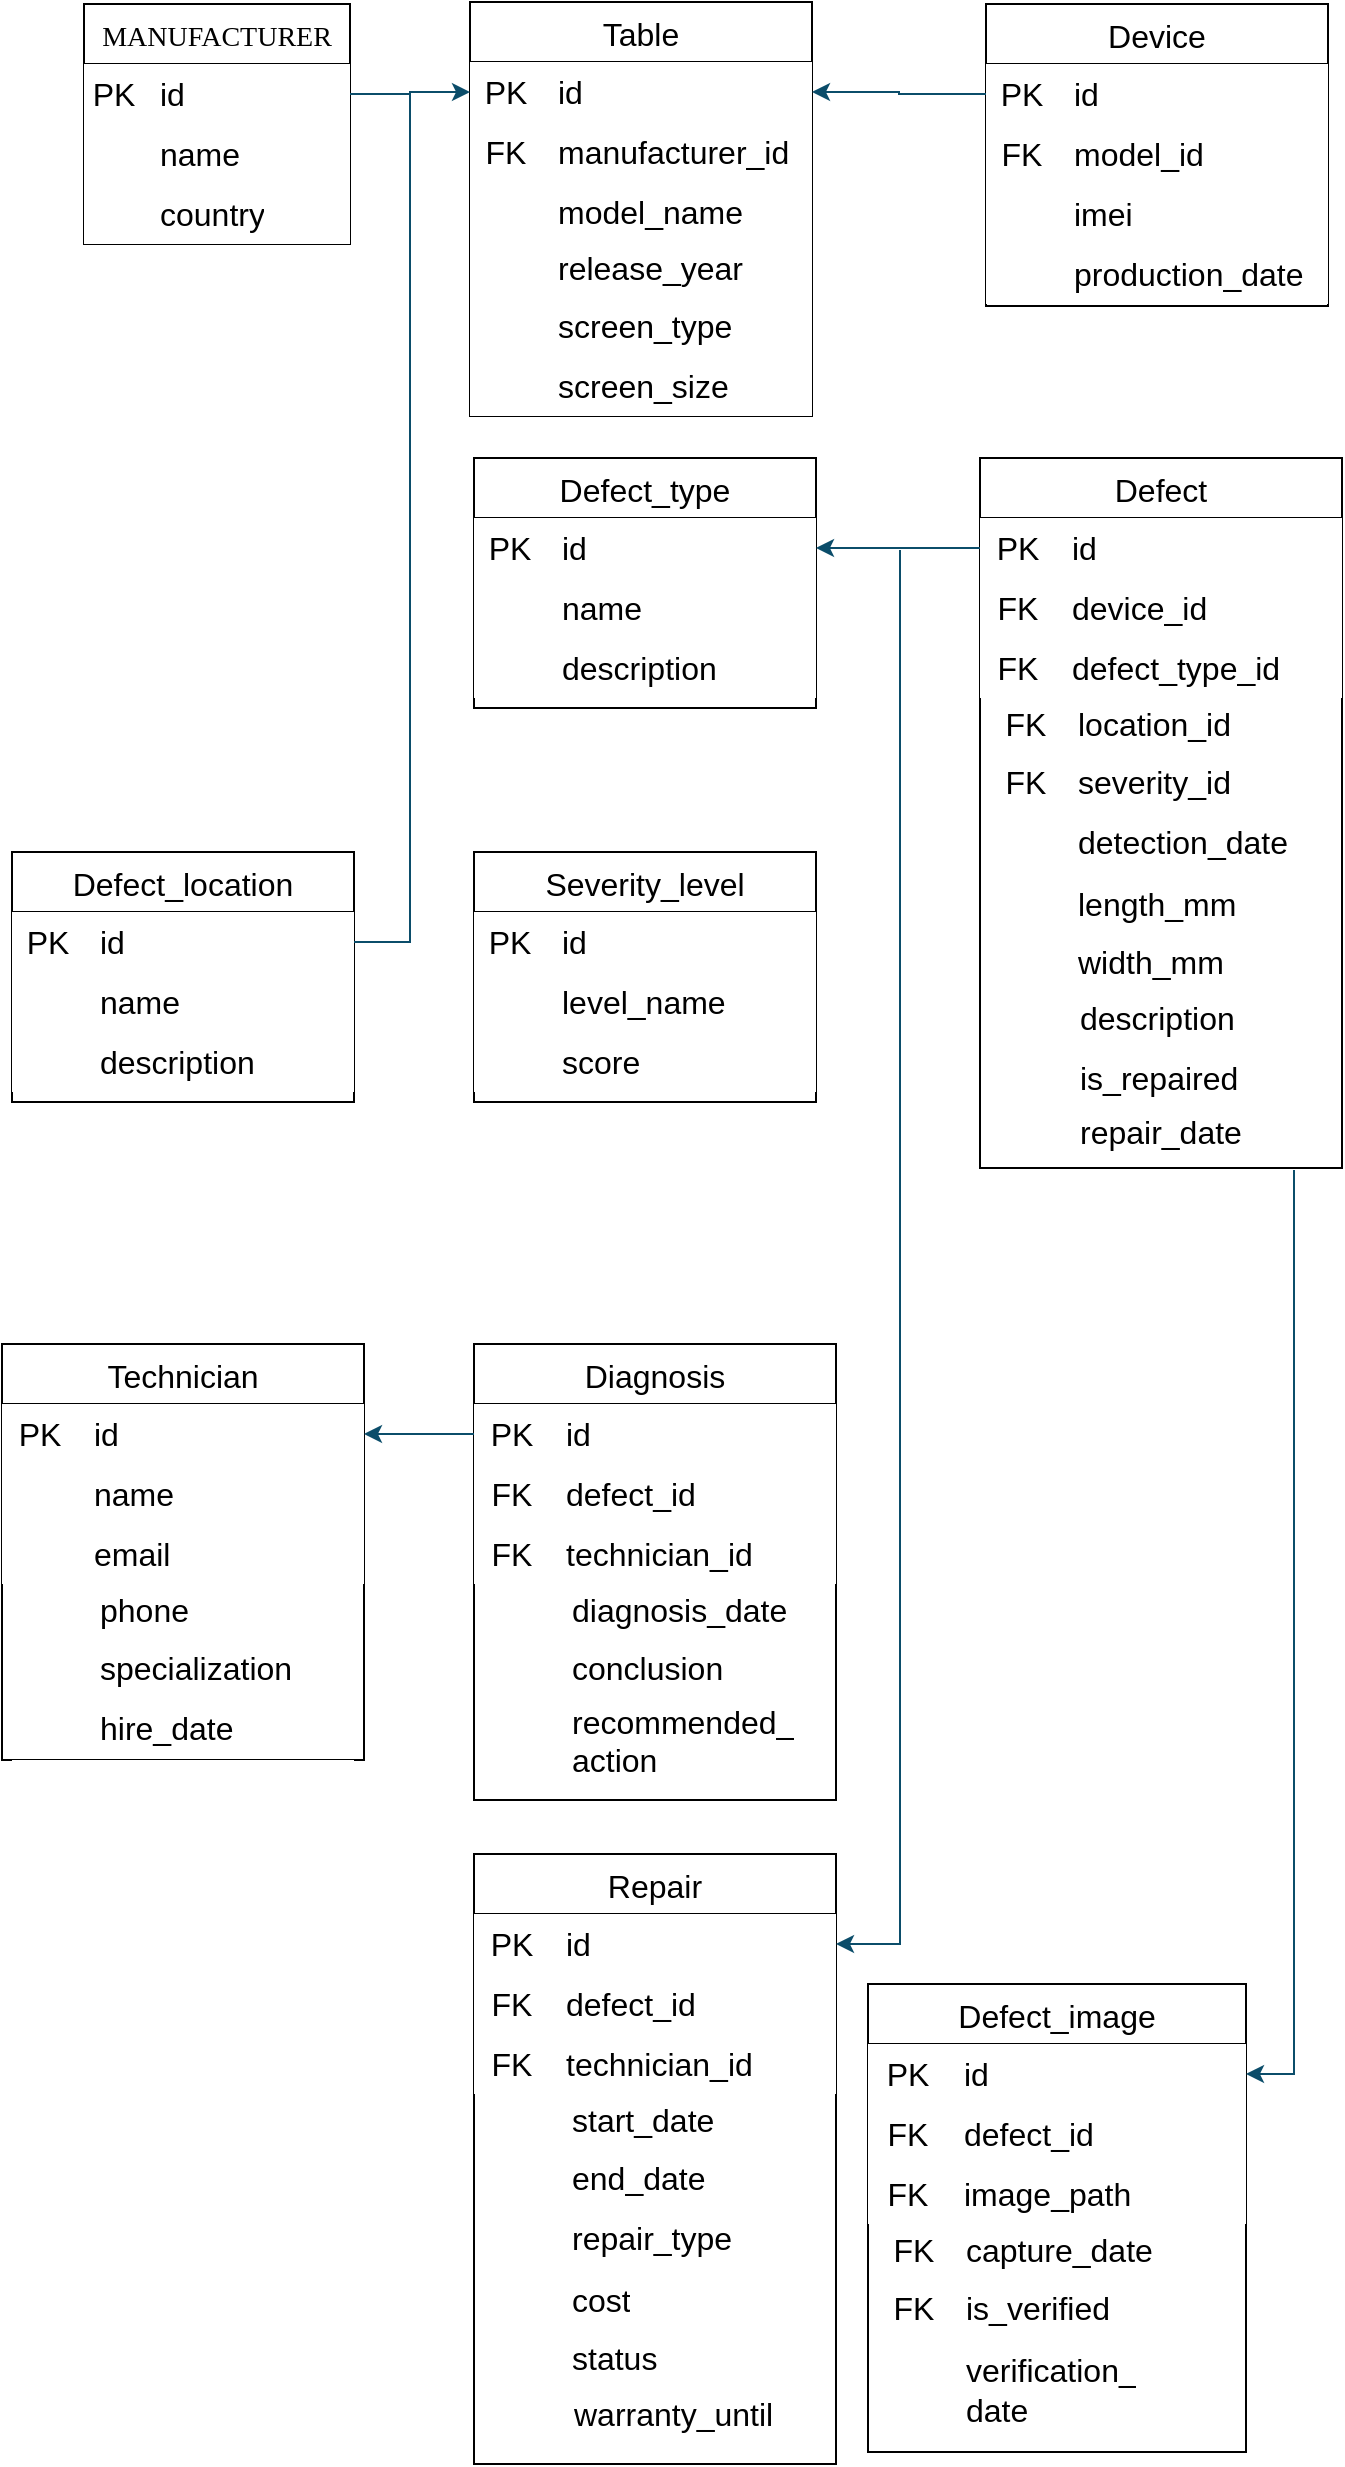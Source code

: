 <mxfile version="27.2.0">
  <diagram name="Страница — 1" id="9i75bBveEUJV8Jzc4R2A">
    <mxGraphModel dx="1005" dy="1364" grid="0" gridSize="10" guides="1" tooltips="1" connect="1" arrows="1" fold="1" page="1" pageScale="1" pageWidth="827" pageHeight="1169" background="light-dark(#FFFFFF,#121212)" math="0" shadow="0">
      <root>
        <mxCell id="0" />
        <mxCell id="1" parent="0" />
        <mxCell id="8xrbDGEAteGMKgcN2jT_-62" value="Table" style="shape=table;startSize=30;container=1;collapsible=0;childLayout=tableLayout;fixedRows=1;rowLines=0;fontStyle=0;fontSize=16;" vertex="1" parent="1">
          <mxGeometry x="463" y="151" width="171" height="207" as="geometry" />
        </mxCell>
        <mxCell id="8xrbDGEAteGMKgcN2jT_-63" value="" style="shape=tableRow;horizontal=0;startSize=0;swimlaneHead=0;swimlaneBody=0;top=0;left=0;bottom=0;right=0;collapsible=0;dropTarget=0;points=[[0,0.5],[1,0.5]];portConstraint=eastwest;fontSize=16;" vertex="1" parent="8xrbDGEAteGMKgcN2jT_-62">
          <mxGeometry y="30" width="171" height="30" as="geometry" />
        </mxCell>
        <mxCell id="8xrbDGEAteGMKgcN2jT_-64" value="PK" style="shape=partialRectangle;html=1;whiteSpace=wrap;connectable=0;top=0;left=0;bottom=0;right=0;overflow=hidden;pointerEvents=1;fontSize=16;" vertex="1" parent="8xrbDGEAteGMKgcN2jT_-63">
          <mxGeometry width="36" height="30" as="geometry">
            <mxRectangle width="36" height="30" as="alternateBounds" />
          </mxGeometry>
        </mxCell>
        <mxCell id="8xrbDGEAteGMKgcN2jT_-65" value="id" style="shape=partialRectangle;html=1;whiteSpace=wrap;connectable=0;top=0;left=0;bottom=0;right=0;align=left;spacingLeft=6;overflow=hidden;fontSize=16;" vertex="1" parent="8xrbDGEAteGMKgcN2jT_-63">
          <mxGeometry x="36" width="135" height="30" as="geometry">
            <mxRectangle width="135" height="30" as="alternateBounds" />
          </mxGeometry>
        </mxCell>
        <mxCell id="8xrbDGEAteGMKgcN2jT_-66" value="" style="shape=tableRow;horizontal=0;startSize=0;swimlaneHead=0;swimlaneBody=0;top=0;left=0;bottom=0;right=0;collapsible=0;dropTarget=0;points=[[0,0.5],[1,0.5]];portConstraint=eastwest;fontSize=16;" vertex="1" parent="8xrbDGEAteGMKgcN2jT_-62">
          <mxGeometry y="60" width="171" height="30" as="geometry" />
        </mxCell>
        <mxCell id="8xrbDGEAteGMKgcN2jT_-67" value="FK" style="shape=partialRectangle;html=1;whiteSpace=wrap;connectable=0;top=0;left=0;bottom=0;right=0;overflow=hidden;fontSize=16;" vertex="1" parent="8xrbDGEAteGMKgcN2jT_-66">
          <mxGeometry width="36" height="30" as="geometry">
            <mxRectangle width="36" height="30" as="alternateBounds" />
          </mxGeometry>
        </mxCell>
        <mxCell id="8xrbDGEAteGMKgcN2jT_-68" value="manufacturer_id" style="shape=partialRectangle;html=1;whiteSpace=wrap;connectable=0;top=0;left=0;bottom=0;right=0;align=left;spacingLeft=6;overflow=hidden;fontSize=16;" vertex="1" parent="8xrbDGEAteGMKgcN2jT_-66">
          <mxGeometry x="36" width="135" height="30" as="geometry">
            <mxRectangle width="135" height="30" as="alternateBounds" />
          </mxGeometry>
        </mxCell>
        <mxCell id="8xrbDGEAteGMKgcN2jT_-69" value="" style="shape=tableRow;horizontal=0;startSize=0;swimlaneHead=0;swimlaneBody=0;top=0;left=0;bottom=0;right=0;collapsible=0;dropTarget=0;points=[[0,0.5],[1,0.5]];portConstraint=eastwest;fontSize=16;" vertex="1" parent="8xrbDGEAteGMKgcN2jT_-62">
          <mxGeometry y="90" width="171" height="30" as="geometry" />
        </mxCell>
        <mxCell id="8xrbDGEAteGMKgcN2jT_-70" value="" style="shape=partialRectangle;html=1;whiteSpace=wrap;connectable=0;top=0;left=0;bottom=0;right=0;overflow=hidden;fontSize=16;" vertex="1" parent="8xrbDGEAteGMKgcN2jT_-69">
          <mxGeometry width="36" height="30" as="geometry">
            <mxRectangle width="36" height="30" as="alternateBounds" />
          </mxGeometry>
        </mxCell>
        <mxCell id="8xrbDGEAteGMKgcN2jT_-71" value="model_name" style="shape=partialRectangle;html=1;whiteSpace=wrap;connectable=0;top=0;left=0;bottom=0;right=0;align=left;spacingLeft=6;overflow=hidden;fontSize=16;" vertex="1" parent="8xrbDGEAteGMKgcN2jT_-69">
          <mxGeometry x="36" width="135" height="30" as="geometry">
            <mxRectangle width="135" height="30" as="alternateBounds" />
          </mxGeometry>
        </mxCell>
        <mxCell id="8xrbDGEAteGMKgcN2jT_-2" value="MANUFACTURER" style="shape=table;startSize=30;container=1;collapsible=0;childLayout=tableLayout;fixedRows=1;rowLines=0;fontStyle=0;fontSize=14;fontFamily=Times New Roman;" vertex="1" parent="1">
          <mxGeometry x="270" y="152" width="133" height="120" as="geometry" />
        </mxCell>
        <mxCell id="8xrbDGEAteGMKgcN2jT_-3" value="" style="shape=tableRow;horizontal=0;startSize=0;swimlaneHead=0;swimlaneBody=0;top=0;left=0;bottom=0;right=0;collapsible=0;dropTarget=0;points=[[0,0.5],[1,0.5]];portConstraint=eastwest;fontSize=16;strokeColor=#000000;" vertex="1" parent="8xrbDGEAteGMKgcN2jT_-2">
          <mxGeometry y="30" width="133" height="30" as="geometry" />
        </mxCell>
        <mxCell id="8xrbDGEAteGMKgcN2jT_-4" value="PK" style="shape=partialRectangle;html=1;whiteSpace=wrap;connectable=0;top=0;left=0;bottom=0;right=0;overflow=hidden;pointerEvents=1;fontSize=16;strokeColor=#000000;" vertex="1" parent="8xrbDGEAteGMKgcN2jT_-3">
          <mxGeometry width="30" height="30" as="geometry">
            <mxRectangle width="30" height="30" as="alternateBounds" />
          </mxGeometry>
        </mxCell>
        <mxCell id="8xrbDGEAteGMKgcN2jT_-5" value="id" style="shape=partialRectangle;html=1;whiteSpace=wrap;connectable=0;top=0;left=0;bottom=0;right=0;align=left;spacingLeft=6;overflow=hidden;fontSize=16;strokeColor=#000000;" vertex="1" parent="8xrbDGEAteGMKgcN2jT_-3">
          <mxGeometry x="30" width="103" height="30" as="geometry">
            <mxRectangle width="103" height="30" as="alternateBounds" />
          </mxGeometry>
        </mxCell>
        <mxCell id="8xrbDGEAteGMKgcN2jT_-72" value="" style="shape=tableRow;horizontal=0;startSize=0;swimlaneHead=0;swimlaneBody=0;top=0;left=0;bottom=0;right=0;collapsible=0;dropTarget=0;points=[[0,0.5],[1,0.5]];portConstraint=eastwest;fontSize=16;strokeColor=#000000;" vertex="1" parent="8xrbDGEAteGMKgcN2jT_-2">
          <mxGeometry y="60" width="133" height="30" as="geometry" />
        </mxCell>
        <mxCell id="8xrbDGEAteGMKgcN2jT_-73" value="" style="shape=partialRectangle;html=1;whiteSpace=wrap;connectable=0;top=0;left=0;bottom=0;right=0;overflow=hidden;pointerEvents=1;fontSize=16;strokeColor=#000000;" vertex="1" parent="8xrbDGEAteGMKgcN2jT_-72">
          <mxGeometry width="30" height="30" as="geometry">
            <mxRectangle width="30" height="30" as="alternateBounds" />
          </mxGeometry>
        </mxCell>
        <mxCell id="8xrbDGEAteGMKgcN2jT_-74" value="name" style="shape=partialRectangle;html=1;whiteSpace=wrap;connectable=0;top=0;left=0;bottom=0;right=0;align=left;spacingLeft=6;overflow=hidden;fontSize=16;strokeColor=#000000;" vertex="1" parent="8xrbDGEAteGMKgcN2jT_-72">
          <mxGeometry x="30" width="103" height="30" as="geometry">
            <mxRectangle width="103" height="30" as="alternateBounds" />
          </mxGeometry>
        </mxCell>
        <mxCell id="8xrbDGEAteGMKgcN2jT_-6" value="" style="shape=tableRow;horizontal=0;startSize=0;swimlaneHead=0;swimlaneBody=0;top=0;left=0;bottom=0;right=0;collapsible=0;dropTarget=0;points=[[0,0.5],[1,0.5]];portConstraint=eastwest;fontSize=16;strokeColor=#000000;" vertex="1" parent="8xrbDGEAteGMKgcN2jT_-2">
          <mxGeometry y="90" width="133" height="30" as="geometry" />
        </mxCell>
        <mxCell id="8xrbDGEAteGMKgcN2jT_-7" value="" style="shape=partialRectangle;html=1;whiteSpace=wrap;connectable=0;top=0;left=0;bottom=0;right=0;overflow=hidden;fontSize=16;strokeColor=#000000;" vertex="1" parent="8xrbDGEAteGMKgcN2jT_-6">
          <mxGeometry width="30" height="30" as="geometry">
            <mxRectangle width="30" height="30" as="alternateBounds" />
          </mxGeometry>
        </mxCell>
        <mxCell id="8xrbDGEAteGMKgcN2jT_-8" value="country" style="shape=partialRectangle;html=1;whiteSpace=wrap;connectable=0;top=0;left=0;bottom=0;right=0;align=left;spacingLeft=6;overflow=hidden;fontSize=16;strokeColor=#000000;" vertex="1" parent="8xrbDGEAteGMKgcN2jT_-6">
          <mxGeometry x="30" width="103" height="30" as="geometry">
            <mxRectangle width="103" height="30" as="alternateBounds" />
          </mxGeometry>
        </mxCell>
        <mxCell id="8xrbDGEAteGMKgcN2jT_-79" value="" style="shape=tableRow;horizontal=0;startSize=0;swimlaneHead=0;swimlaneBody=0;top=0;left=0;bottom=0;right=0;collapsible=0;dropTarget=0;points=[[0,0.5],[1,0.5]];portConstraint=eastwest;fontSize=16;" vertex="1" parent="1">
          <mxGeometry x="463" y="269" width="171" height="30" as="geometry" />
        </mxCell>
        <mxCell id="8xrbDGEAteGMKgcN2jT_-80" value="" style="shape=partialRectangle;html=1;whiteSpace=wrap;connectable=0;top=0;left=0;bottom=0;right=0;overflow=hidden;fontSize=16;" vertex="1" parent="8xrbDGEAteGMKgcN2jT_-79">
          <mxGeometry width="36" height="30" as="geometry">
            <mxRectangle width="36" height="30" as="alternateBounds" />
          </mxGeometry>
        </mxCell>
        <mxCell id="8xrbDGEAteGMKgcN2jT_-81" value="release_year" style="shape=partialRectangle;html=1;whiteSpace=wrap;connectable=0;top=0;left=0;bottom=0;right=0;align=left;spacingLeft=6;overflow=hidden;fontSize=16;" vertex="1" parent="8xrbDGEAteGMKgcN2jT_-79">
          <mxGeometry x="36" width="135" height="30" as="geometry">
            <mxRectangle width="135" height="30" as="alternateBounds" />
          </mxGeometry>
        </mxCell>
        <mxCell id="8xrbDGEAteGMKgcN2jT_-82" value="" style="shape=tableRow;horizontal=0;startSize=0;swimlaneHead=0;swimlaneBody=0;top=0;left=0;bottom=0;right=0;collapsible=0;dropTarget=0;points=[[0,0.5],[1,0.5]];portConstraint=eastwest;fontSize=16;" vertex="1" parent="1">
          <mxGeometry x="463" y="298" width="171" height="30" as="geometry" />
        </mxCell>
        <mxCell id="8xrbDGEAteGMKgcN2jT_-83" value="" style="shape=partialRectangle;html=1;whiteSpace=wrap;connectable=0;top=0;left=0;bottom=0;right=0;overflow=hidden;fontSize=16;" vertex="1" parent="8xrbDGEAteGMKgcN2jT_-82">
          <mxGeometry width="36" height="30" as="geometry">
            <mxRectangle width="36" height="30" as="alternateBounds" />
          </mxGeometry>
        </mxCell>
        <mxCell id="8xrbDGEAteGMKgcN2jT_-84" value="screen_type" style="shape=partialRectangle;html=1;whiteSpace=wrap;connectable=0;top=0;left=0;bottom=0;right=0;align=left;spacingLeft=6;overflow=hidden;fontSize=16;" vertex="1" parent="8xrbDGEAteGMKgcN2jT_-82">
          <mxGeometry x="36" width="135" height="30" as="geometry">
            <mxRectangle width="135" height="30" as="alternateBounds" />
          </mxGeometry>
        </mxCell>
        <mxCell id="8xrbDGEAteGMKgcN2jT_-85" value="" style="shape=tableRow;horizontal=0;startSize=0;swimlaneHead=0;swimlaneBody=0;top=0;left=0;bottom=0;right=0;collapsible=0;dropTarget=0;points=[[0,0.5],[1,0.5]];portConstraint=eastwest;fontSize=16;" vertex="1" parent="1">
          <mxGeometry x="463" y="328" width="171" height="30" as="geometry" />
        </mxCell>
        <mxCell id="8xrbDGEAteGMKgcN2jT_-86" value="" style="shape=partialRectangle;html=1;whiteSpace=wrap;connectable=0;top=0;left=0;bottom=0;right=0;overflow=hidden;fontSize=16;" vertex="1" parent="8xrbDGEAteGMKgcN2jT_-85">
          <mxGeometry width="36" height="30" as="geometry">
            <mxRectangle width="36" height="30" as="alternateBounds" />
          </mxGeometry>
        </mxCell>
        <mxCell id="8xrbDGEAteGMKgcN2jT_-87" value="screen_size" style="shape=partialRectangle;html=1;whiteSpace=wrap;connectable=0;top=0;left=0;bottom=0;right=0;align=left;spacingLeft=6;overflow=hidden;fontSize=16;" vertex="1" parent="8xrbDGEAteGMKgcN2jT_-85">
          <mxGeometry x="36" width="135" height="30" as="geometry">
            <mxRectangle width="135" height="30" as="alternateBounds" />
          </mxGeometry>
        </mxCell>
        <mxCell id="8xrbDGEAteGMKgcN2jT_-88" value="Device" style="shape=table;startSize=30;container=1;collapsible=0;childLayout=tableLayout;fixedRows=1;rowLines=0;fontStyle=0;fontSize=16;" vertex="1" parent="1">
          <mxGeometry x="721" y="152" width="171" height="151" as="geometry" />
        </mxCell>
        <mxCell id="8xrbDGEAteGMKgcN2jT_-89" value="" style="shape=tableRow;horizontal=0;startSize=0;swimlaneHead=0;swimlaneBody=0;top=0;left=0;bottom=0;right=0;collapsible=0;dropTarget=0;points=[[0,0.5],[1,0.5]];portConstraint=eastwest;fontSize=16;" vertex="1" parent="8xrbDGEAteGMKgcN2jT_-88">
          <mxGeometry y="30" width="171" height="30" as="geometry" />
        </mxCell>
        <mxCell id="8xrbDGEAteGMKgcN2jT_-90" value="PK" style="shape=partialRectangle;html=1;whiteSpace=wrap;connectable=0;top=0;left=0;bottom=0;right=0;overflow=hidden;pointerEvents=1;fontSize=16;" vertex="1" parent="8xrbDGEAteGMKgcN2jT_-89">
          <mxGeometry width="36" height="30" as="geometry">
            <mxRectangle width="36" height="30" as="alternateBounds" />
          </mxGeometry>
        </mxCell>
        <mxCell id="8xrbDGEAteGMKgcN2jT_-91" value="id" style="shape=partialRectangle;html=1;whiteSpace=wrap;connectable=0;top=0;left=0;bottom=0;right=0;align=left;spacingLeft=6;overflow=hidden;fontSize=16;" vertex="1" parent="8xrbDGEAteGMKgcN2jT_-89">
          <mxGeometry x="36" width="135" height="30" as="geometry">
            <mxRectangle width="135" height="30" as="alternateBounds" />
          </mxGeometry>
        </mxCell>
        <mxCell id="8xrbDGEAteGMKgcN2jT_-92" value="" style="shape=tableRow;horizontal=0;startSize=0;swimlaneHead=0;swimlaneBody=0;top=0;left=0;bottom=0;right=0;collapsible=0;dropTarget=0;points=[[0,0.5],[1,0.5]];portConstraint=eastwest;fontSize=16;" vertex="1" parent="8xrbDGEAteGMKgcN2jT_-88">
          <mxGeometry y="60" width="171" height="30" as="geometry" />
        </mxCell>
        <mxCell id="8xrbDGEAteGMKgcN2jT_-93" value="FK" style="shape=partialRectangle;html=1;whiteSpace=wrap;connectable=0;top=0;left=0;bottom=0;right=0;overflow=hidden;fontSize=16;" vertex="1" parent="8xrbDGEAteGMKgcN2jT_-92">
          <mxGeometry width="36" height="30" as="geometry">
            <mxRectangle width="36" height="30" as="alternateBounds" />
          </mxGeometry>
        </mxCell>
        <mxCell id="8xrbDGEAteGMKgcN2jT_-94" value="model_id" style="shape=partialRectangle;html=1;whiteSpace=wrap;connectable=0;top=0;left=0;bottom=0;right=0;align=left;spacingLeft=6;overflow=hidden;fontSize=16;" vertex="1" parent="8xrbDGEAteGMKgcN2jT_-92">
          <mxGeometry x="36" width="135" height="30" as="geometry">
            <mxRectangle width="135" height="30" as="alternateBounds" />
          </mxGeometry>
        </mxCell>
        <mxCell id="8xrbDGEAteGMKgcN2jT_-95" value="" style="shape=tableRow;horizontal=0;startSize=0;swimlaneHead=0;swimlaneBody=0;top=0;left=0;bottom=0;right=0;collapsible=0;dropTarget=0;points=[[0,0.5],[1,0.5]];portConstraint=eastwest;fontSize=16;" vertex="1" parent="8xrbDGEAteGMKgcN2jT_-88">
          <mxGeometry y="90" width="171" height="30" as="geometry" />
        </mxCell>
        <mxCell id="8xrbDGEAteGMKgcN2jT_-96" value="" style="shape=partialRectangle;html=1;whiteSpace=wrap;connectable=0;top=0;left=0;bottom=0;right=0;overflow=hidden;fontSize=16;" vertex="1" parent="8xrbDGEAteGMKgcN2jT_-95">
          <mxGeometry width="36" height="30" as="geometry">
            <mxRectangle width="36" height="30" as="alternateBounds" />
          </mxGeometry>
        </mxCell>
        <mxCell id="8xrbDGEAteGMKgcN2jT_-97" value="imei" style="shape=partialRectangle;html=1;whiteSpace=wrap;connectable=0;top=0;left=0;bottom=0;right=0;align=left;spacingLeft=6;overflow=hidden;fontSize=16;" vertex="1" parent="8xrbDGEAteGMKgcN2jT_-95">
          <mxGeometry x="36" width="135" height="30" as="geometry">
            <mxRectangle width="135" height="30" as="alternateBounds" />
          </mxGeometry>
        </mxCell>
        <mxCell id="8xrbDGEAteGMKgcN2jT_-98" value="" style="shape=tableRow;horizontal=0;startSize=0;swimlaneHead=0;swimlaneBody=0;top=0;left=0;bottom=0;right=0;collapsible=0;dropTarget=0;points=[[0,0.5],[1,0.5]];portConstraint=eastwest;fontSize=16;" vertex="1" parent="1">
          <mxGeometry x="721" y="272" width="171" height="30" as="geometry" />
        </mxCell>
        <mxCell id="8xrbDGEAteGMKgcN2jT_-99" value="" style="shape=partialRectangle;html=1;whiteSpace=wrap;connectable=0;top=0;left=0;bottom=0;right=0;overflow=hidden;fontSize=16;" vertex="1" parent="8xrbDGEAteGMKgcN2jT_-98">
          <mxGeometry width="36" height="30" as="geometry">
            <mxRectangle width="36" height="30" as="alternateBounds" />
          </mxGeometry>
        </mxCell>
        <mxCell id="8xrbDGEAteGMKgcN2jT_-100" value="production_date" style="shape=partialRectangle;html=1;whiteSpace=wrap;connectable=0;top=0;left=0;bottom=0;right=0;align=left;spacingLeft=6;overflow=hidden;fontSize=16;" vertex="1" parent="8xrbDGEAteGMKgcN2jT_-98">
          <mxGeometry x="36" width="135" height="30" as="geometry">
            <mxRectangle width="135" height="30" as="alternateBounds" />
          </mxGeometry>
        </mxCell>
        <mxCell id="J8UyNWT3g3k_JR_WuxjR-1" style="edgeStyle=orthogonalEdgeStyle;rounded=0;orthogonalLoop=1;jettySize=auto;html=1;entryX=0;entryY=0.5;entryDx=0;entryDy=0;strokeColor=#0B4D6A;" edge="1" parent="1" source="8xrbDGEAteGMKgcN2jT_-3" target="8xrbDGEAteGMKgcN2jT_-63">
          <mxGeometry relative="1" as="geometry" />
        </mxCell>
        <mxCell id="J8UyNWT3g3k_JR_WuxjR-2" style="edgeStyle=orthogonalEdgeStyle;rounded=0;orthogonalLoop=1;jettySize=auto;html=1;entryX=1;entryY=0.5;entryDx=0;entryDy=0;strokeColor=#0B4D6A;" edge="1" parent="1" source="8xrbDGEAteGMKgcN2jT_-89" target="8xrbDGEAteGMKgcN2jT_-63">
          <mxGeometry relative="1" as="geometry" />
        </mxCell>
        <mxCell id="J8UyNWT3g3k_JR_WuxjR-3" value="Defect" style="shape=table;startSize=30;container=1;collapsible=0;childLayout=tableLayout;fixedRows=1;rowLines=0;fontStyle=0;fontSize=16;" vertex="1" parent="1">
          <mxGeometry x="718" y="379" width="181" height="355" as="geometry" />
        </mxCell>
        <mxCell id="J8UyNWT3g3k_JR_WuxjR-4" value="" style="shape=tableRow;horizontal=0;startSize=0;swimlaneHead=0;swimlaneBody=0;top=0;left=0;bottom=0;right=0;collapsible=0;dropTarget=0;points=[[0,0.5],[1,0.5]];portConstraint=eastwest;fontSize=16;" vertex="1" parent="J8UyNWT3g3k_JR_WuxjR-3">
          <mxGeometry y="30" width="181" height="30" as="geometry" />
        </mxCell>
        <mxCell id="J8UyNWT3g3k_JR_WuxjR-5" value="PK" style="shape=partialRectangle;html=1;whiteSpace=wrap;connectable=0;top=0;left=0;bottom=0;right=0;overflow=hidden;pointerEvents=1;fontSize=16;" vertex="1" parent="J8UyNWT3g3k_JR_WuxjR-4">
          <mxGeometry width="38" height="30" as="geometry">
            <mxRectangle width="38" height="30" as="alternateBounds" />
          </mxGeometry>
        </mxCell>
        <mxCell id="J8UyNWT3g3k_JR_WuxjR-6" value="id" style="shape=partialRectangle;html=1;whiteSpace=wrap;connectable=0;top=0;left=0;bottom=0;right=0;align=left;spacingLeft=6;overflow=hidden;fontSize=16;" vertex="1" parent="J8UyNWT3g3k_JR_WuxjR-4">
          <mxGeometry x="38" width="143" height="30" as="geometry">
            <mxRectangle width="143" height="30" as="alternateBounds" />
          </mxGeometry>
        </mxCell>
        <mxCell id="J8UyNWT3g3k_JR_WuxjR-7" value="" style="shape=tableRow;horizontal=0;startSize=0;swimlaneHead=0;swimlaneBody=0;top=0;left=0;bottom=0;right=0;collapsible=0;dropTarget=0;points=[[0,0.5],[1,0.5]];portConstraint=eastwest;fontSize=16;" vertex="1" parent="J8UyNWT3g3k_JR_WuxjR-3">
          <mxGeometry y="60" width="181" height="30" as="geometry" />
        </mxCell>
        <mxCell id="J8UyNWT3g3k_JR_WuxjR-8" value="FK" style="shape=partialRectangle;html=1;whiteSpace=wrap;connectable=0;top=0;left=0;bottom=0;right=0;overflow=hidden;fontSize=16;" vertex="1" parent="J8UyNWT3g3k_JR_WuxjR-7">
          <mxGeometry width="38" height="30" as="geometry">
            <mxRectangle width="38" height="30" as="alternateBounds" />
          </mxGeometry>
        </mxCell>
        <mxCell id="J8UyNWT3g3k_JR_WuxjR-9" value="device_id" style="shape=partialRectangle;html=1;whiteSpace=wrap;connectable=0;top=0;left=0;bottom=0;right=0;align=left;spacingLeft=6;overflow=hidden;fontSize=16;" vertex="1" parent="J8UyNWT3g3k_JR_WuxjR-7">
          <mxGeometry x="38" width="143" height="30" as="geometry">
            <mxRectangle width="143" height="30" as="alternateBounds" />
          </mxGeometry>
        </mxCell>
        <mxCell id="J8UyNWT3g3k_JR_WuxjR-10" value="" style="shape=tableRow;horizontal=0;startSize=0;swimlaneHead=0;swimlaneBody=0;top=0;left=0;bottom=0;right=0;collapsible=0;dropTarget=0;points=[[0,0.5],[1,0.5]];portConstraint=eastwest;fontSize=16;" vertex="1" parent="J8UyNWT3g3k_JR_WuxjR-3">
          <mxGeometry y="90" width="181" height="30" as="geometry" />
        </mxCell>
        <mxCell id="J8UyNWT3g3k_JR_WuxjR-11" value="FK" style="shape=partialRectangle;html=1;whiteSpace=wrap;connectable=0;top=0;left=0;bottom=0;right=0;overflow=hidden;fontSize=16;" vertex="1" parent="J8UyNWT3g3k_JR_WuxjR-10">
          <mxGeometry width="38" height="30" as="geometry">
            <mxRectangle width="38" height="30" as="alternateBounds" />
          </mxGeometry>
        </mxCell>
        <mxCell id="J8UyNWT3g3k_JR_WuxjR-12" value="defect_type_id" style="shape=partialRectangle;html=1;whiteSpace=wrap;connectable=0;top=0;left=0;bottom=0;right=0;align=left;spacingLeft=6;overflow=hidden;fontSize=16;" vertex="1" parent="J8UyNWT3g3k_JR_WuxjR-10">
          <mxGeometry x="38" width="143" height="30" as="geometry">
            <mxRectangle width="143" height="30" as="alternateBounds" />
          </mxGeometry>
        </mxCell>
        <mxCell id="J8UyNWT3g3k_JR_WuxjR-13" value="" style="shape=tableRow;horizontal=0;startSize=0;swimlaneHead=0;swimlaneBody=0;top=0;left=0;bottom=0;right=0;collapsible=0;dropTarget=0;points=[[0,0.5],[1,0.5]];portConstraint=eastwest;fontSize=16;" vertex="1" parent="1">
          <mxGeometry x="723" y="497" width="171" height="30" as="geometry" />
        </mxCell>
        <mxCell id="J8UyNWT3g3k_JR_WuxjR-14" value="FK" style="shape=partialRectangle;html=1;whiteSpace=wrap;connectable=0;top=0;left=0;bottom=0;right=0;overflow=hidden;fontSize=16;" vertex="1" parent="J8UyNWT3g3k_JR_WuxjR-13">
          <mxGeometry width="36" height="30" as="geometry">
            <mxRectangle width="36" height="30" as="alternateBounds" />
          </mxGeometry>
        </mxCell>
        <mxCell id="J8UyNWT3g3k_JR_WuxjR-15" value="location_id" style="shape=partialRectangle;html=1;whiteSpace=wrap;connectable=0;top=0;left=0;bottom=0;right=0;align=left;spacingLeft=6;overflow=hidden;fontSize=16;" vertex="1" parent="J8UyNWT3g3k_JR_WuxjR-13">
          <mxGeometry x="36" width="135" height="30" as="geometry">
            <mxRectangle width="135" height="30" as="alternateBounds" />
          </mxGeometry>
        </mxCell>
        <mxCell id="J8UyNWT3g3k_JR_WuxjR-16" value="" style="shape=tableRow;horizontal=0;startSize=0;swimlaneHead=0;swimlaneBody=0;top=0;left=0;bottom=0;right=0;collapsible=0;dropTarget=0;points=[[0,0.5],[1,0.5]];portConstraint=eastwest;fontSize=16;" vertex="1" parent="1">
          <mxGeometry x="723" y="526" width="171" height="30" as="geometry" />
        </mxCell>
        <mxCell id="J8UyNWT3g3k_JR_WuxjR-17" value="FK" style="shape=partialRectangle;html=1;whiteSpace=wrap;connectable=0;top=0;left=0;bottom=0;right=0;overflow=hidden;fontSize=16;" vertex="1" parent="J8UyNWT3g3k_JR_WuxjR-16">
          <mxGeometry width="36" height="30" as="geometry">
            <mxRectangle width="36" height="30" as="alternateBounds" />
          </mxGeometry>
        </mxCell>
        <mxCell id="J8UyNWT3g3k_JR_WuxjR-18" value="severity_id" style="shape=partialRectangle;html=1;whiteSpace=wrap;connectable=0;top=0;left=0;bottom=0;right=0;align=left;spacingLeft=6;overflow=hidden;fontSize=16;" vertex="1" parent="J8UyNWT3g3k_JR_WuxjR-16">
          <mxGeometry x="36" width="135" height="30" as="geometry">
            <mxRectangle width="135" height="30" as="alternateBounds" />
          </mxGeometry>
        </mxCell>
        <mxCell id="J8UyNWT3g3k_JR_WuxjR-19" value="" style="shape=tableRow;horizontal=0;startSize=0;swimlaneHead=0;swimlaneBody=0;top=0;left=0;bottom=0;right=0;collapsible=0;dropTarget=0;points=[[0,0.5],[1,0.5]];portConstraint=eastwest;fontSize=16;" vertex="1" parent="1">
          <mxGeometry x="723" y="556" width="171" height="30" as="geometry" />
        </mxCell>
        <mxCell id="J8UyNWT3g3k_JR_WuxjR-20" value="" style="shape=partialRectangle;html=1;whiteSpace=wrap;connectable=0;top=0;left=0;bottom=0;right=0;overflow=hidden;fontSize=16;" vertex="1" parent="J8UyNWT3g3k_JR_WuxjR-19">
          <mxGeometry width="36" height="30" as="geometry">
            <mxRectangle width="36" height="30" as="alternateBounds" />
          </mxGeometry>
        </mxCell>
        <mxCell id="J8UyNWT3g3k_JR_WuxjR-21" value="detection_date" style="shape=partialRectangle;html=1;whiteSpace=wrap;connectable=0;top=0;left=0;bottom=0;right=0;align=left;spacingLeft=6;overflow=hidden;fontSize=16;" vertex="1" parent="J8UyNWT3g3k_JR_WuxjR-19">
          <mxGeometry x="36" width="135" height="30" as="geometry">
            <mxRectangle width="135" height="30" as="alternateBounds" />
          </mxGeometry>
        </mxCell>
        <mxCell id="J8UyNWT3g3k_JR_WuxjR-22" value="Defect_type" style="shape=table;startSize=30;container=1;collapsible=0;childLayout=tableLayout;fixedRows=1;rowLines=0;fontStyle=0;fontSize=16;" vertex="1" parent="1">
          <mxGeometry x="465" y="379" width="171" height="125" as="geometry" />
        </mxCell>
        <mxCell id="J8UyNWT3g3k_JR_WuxjR-23" value="" style="shape=tableRow;horizontal=0;startSize=0;swimlaneHead=0;swimlaneBody=0;top=0;left=0;bottom=0;right=0;collapsible=0;dropTarget=0;points=[[0,0.5],[1,0.5]];portConstraint=eastwest;fontSize=16;" vertex="1" parent="J8UyNWT3g3k_JR_WuxjR-22">
          <mxGeometry y="30" width="171" height="30" as="geometry" />
        </mxCell>
        <mxCell id="J8UyNWT3g3k_JR_WuxjR-24" value="PK" style="shape=partialRectangle;html=1;whiteSpace=wrap;connectable=0;top=0;left=0;bottom=0;right=0;overflow=hidden;pointerEvents=1;fontSize=16;" vertex="1" parent="J8UyNWT3g3k_JR_WuxjR-23">
          <mxGeometry width="36" height="30" as="geometry">
            <mxRectangle width="36" height="30" as="alternateBounds" />
          </mxGeometry>
        </mxCell>
        <mxCell id="J8UyNWT3g3k_JR_WuxjR-25" value="id" style="shape=partialRectangle;html=1;whiteSpace=wrap;connectable=0;top=0;left=0;bottom=0;right=0;align=left;spacingLeft=6;overflow=hidden;fontSize=16;" vertex="1" parent="J8UyNWT3g3k_JR_WuxjR-23">
          <mxGeometry x="36" width="135" height="30" as="geometry">
            <mxRectangle width="135" height="30" as="alternateBounds" />
          </mxGeometry>
        </mxCell>
        <mxCell id="J8UyNWT3g3k_JR_WuxjR-26" value="" style="shape=tableRow;horizontal=0;startSize=0;swimlaneHead=0;swimlaneBody=0;top=0;left=0;bottom=0;right=0;collapsible=0;dropTarget=0;points=[[0,0.5],[1,0.5]];portConstraint=eastwest;fontSize=16;" vertex="1" parent="J8UyNWT3g3k_JR_WuxjR-22">
          <mxGeometry y="60" width="171" height="30" as="geometry" />
        </mxCell>
        <mxCell id="J8UyNWT3g3k_JR_WuxjR-27" value="" style="shape=partialRectangle;html=1;whiteSpace=wrap;connectable=0;top=0;left=0;bottom=0;right=0;overflow=hidden;fontSize=16;" vertex="1" parent="J8UyNWT3g3k_JR_WuxjR-26">
          <mxGeometry width="36" height="30" as="geometry">
            <mxRectangle width="36" height="30" as="alternateBounds" />
          </mxGeometry>
        </mxCell>
        <mxCell id="J8UyNWT3g3k_JR_WuxjR-28" value="name" style="shape=partialRectangle;html=1;whiteSpace=wrap;connectable=0;top=0;left=0;bottom=0;right=0;align=left;spacingLeft=6;overflow=hidden;fontSize=16;" vertex="1" parent="J8UyNWT3g3k_JR_WuxjR-26">
          <mxGeometry x="36" width="135" height="30" as="geometry">
            <mxRectangle width="135" height="30" as="alternateBounds" />
          </mxGeometry>
        </mxCell>
        <mxCell id="J8UyNWT3g3k_JR_WuxjR-29" value="" style="shape=tableRow;horizontal=0;startSize=0;swimlaneHead=0;swimlaneBody=0;top=0;left=0;bottom=0;right=0;collapsible=0;dropTarget=0;points=[[0,0.5],[1,0.5]];portConstraint=eastwest;fontSize=16;" vertex="1" parent="J8UyNWT3g3k_JR_WuxjR-22">
          <mxGeometry y="90" width="171" height="30" as="geometry" />
        </mxCell>
        <mxCell id="J8UyNWT3g3k_JR_WuxjR-30" value="" style="shape=partialRectangle;html=1;whiteSpace=wrap;connectable=0;top=0;left=0;bottom=0;right=0;overflow=hidden;fontSize=16;" vertex="1" parent="J8UyNWT3g3k_JR_WuxjR-29">
          <mxGeometry width="36" height="30" as="geometry">
            <mxRectangle width="36" height="30" as="alternateBounds" />
          </mxGeometry>
        </mxCell>
        <mxCell id="J8UyNWT3g3k_JR_WuxjR-31" value="description" style="shape=partialRectangle;html=1;whiteSpace=wrap;connectable=0;top=0;left=0;bottom=0;right=0;align=left;spacingLeft=6;overflow=hidden;fontSize=16;" vertex="1" parent="J8UyNWT3g3k_JR_WuxjR-29">
          <mxGeometry x="36" width="135" height="30" as="geometry">
            <mxRectangle width="135" height="30" as="alternateBounds" />
          </mxGeometry>
        </mxCell>
        <mxCell id="J8UyNWT3g3k_JR_WuxjR-35" style="edgeStyle=orthogonalEdgeStyle;rounded=0;orthogonalLoop=1;jettySize=auto;html=1;entryX=1;entryY=0.5;entryDx=0;entryDy=0;strokeColor=#0B4D6A;" edge="1" parent="1" source="J8UyNWT3g3k_JR_WuxjR-4" target="J8UyNWT3g3k_JR_WuxjR-23">
          <mxGeometry relative="1" as="geometry" />
        </mxCell>
        <mxCell id="J8UyNWT3g3k_JR_WuxjR-36" value="" style="shape=tableRow;horizontal=0;startSize=0;swimlaneHead=0;swimlaneBody=0;top=0;left=0;bottom=0;right=0;collapsible=0;dropTarget=0;points=[[0,0.5],[1,0.5]];portConstraint=eastwest;fontSize=16;" vertex="1" parent="1">
          <mxGeometry x="723" y="587" width="171" height="30" as="geometry" />
        </mxCell>
        <mxCell id="J8UyNWT3g3k_JR_WuxjR-37" value="" style="shape=partialRectangle;html=1;whiteSpace=wrap;connectable=0;top=0;left=0;bottom=0;right=0;overflow=hidden;fontSize=16;" vertex="1" parent="J8UyNWT3g3k_JR_WuxjR-36">
          <mxGeometry width="36" height="30" as="geometry">
            <mxRectangle width="36" height="30" as="alternateBounds" />
          </mxGeometry>
        </mxCell>
        <mxCell id="J8UyNWT3g3k_JR_WuxjR-38" value="length_mm" style="shape=partialRectangle;html=1;whiteSpace=wrap;connectable=0;top=0;left=0;bottom=0;right=0;align=left;spacingLeft=6;overflow=hidden;fontSize=16;" vertex="1" parent="J8UyNWT3g3k_JR_WuxjR-36">
          <mxGeometry x="36" width="135" height="30" as="geometry">
            <mxRectangle width="135" height="30" as="alternateBounds" />
          </mxGeometry>
        </mxCell>
        <mxCell id="J8UyNWT3g3k_JR_WuxjR-39" value="" style="shape=tableRow;horizontal=0;startSize=0;swimlaneHead=0;swimlaneBody=0;top=0;left=0;bottom=0;right=0;collapsible=0;dropTarget=0;points=[[0,0.5],[1,0.5]];portConstraint=eastwest;fontSize=16;" vertex="1" parent="1">
          <mxGeometry x="723" y="616" width="171" height="30" as="geometry" />
        </mxCell>
        <mxCell id="J8UyNWT3g3k_JR_WuxjR-40" value="" style="shape=partialRectangle;html=1;whiteSpace=wrap;connectable=0;top=0;left=0;bottom=0;right=0;overflow=hidden;fontSize=16;" vertex="1" parent="J8UyNWT3g3k_JR_WuxjR-39">
          <mxGeometry width="36" height="30" as="geometry">
            <mxRectangle width="36" height="30" as="alternateBounds" />
          </mxGeometry>
        </mxCell>
        <mxCell id="J8UyNWT3g3k_JR_WuxjR-41" value="width_mm" style="shape=partialRectangle;html=1;whiteSpace=wrap;connectable=0;top=0;left=0;bottom=0;right=0;align=left;spacingLeft=6;overflow=hidden;fontSize=16;" vertex="1" parent="J8UyNWT3g3k_JR_WuxjR-39">
          <mxGeometry x="36" width="135" height="30" as="geometry">
            <mxRectangle width="135" height="30" as="alternateBounds" />
          </mxGeometry>
        </mxCell>
        <mxCell id="J8UyNWT3g3k_JR_WuxjR-42" value="" style="shape=tableRow;horizontal=0;startSize=0;swimlaneHead=0;swimlaneBody=0;top=0;left=0;bottom=0;right=0;collapsible=0;dropTarget=0;points=[[0,0.5],[1,0.5]];portConstraint=eastwest;fontSize=16;" vertex="1" parent="1">
          <mxGeometry x="721" y="646" width="171" height="30" as="geometry" />
        </mxCell>
        <mxCell id="J8UyNWT3g3k_JR_WuxjR-43" value="" style="shape=partialRectangle;html=1;whiteSpace=wrap;connectable=0;top=0;left=0;bottom=0;right=0;overflow=hidden;fontSize=16;" vertex="1" parent="J8UyNWT3g3k_JR_WuxjR-42">
          <mxGeometry width="36" height="30" as="geometry">
            <mxRectangle width="36" height="30" as="alternateBounds" />
          </mxGeometry>
        </mxCell>
        <mxCell id="J8UyNWT3g3k_JR_WuxjR-44" value="description" style="shape=partialRectangle;html=1;whiteSpace=wrap;connectable=0;top=0;left=0;bottom=0;right=0;align=left;spacingLeft=6;overflow=hidden;fontSize=16;" vertex="1" parent="J8UyNWT3g3k_JR_WuxjR-42">
          <mxGeometry x="39" y="-2" width="135" height="30" as="geometry">
            <mxRectangle width="135" height="30" as="alternateBounds" />
          </mxGeometry>
        </mxCell>
        <mxCell id="J8UyNWT3g3k_JR_WuxjR-45" value="" style="shape=tableRow;horizontal=0;startSize=0;swimlaneHead=0;swimlaneBody=0;top=0;left=0;bottom=0;right=0;collapsible=0;dropTarget=0;points=[[0,0.5],[1,0.5]];portConstraint=eastwest;fontSize=16;" vertex="1" parent="1">
          <mxGeometry x="724" y="674" width="171" height="30" as="geometry" />
        </mxCell>
        <mxCell id="J8UyNWT3g3k_JR_WuxjR-46" value="" style="shape=partialRectangle;html=1;whiteSpace=wrap;connectable=0;top=0;left=0;bottom=0;right=0;overflow=hidden;fontSize=16;" vertex="1" parent="J8UyNWT3g3k_JR_WuxjR-45">
          <mxGeometry width="36" height="30" as="geometry">
            <mxRectangle width="36" height="30" as="alternateBounds" />
          </mxGeometry>
        </mxCell>
        <mxCell id="J8UyNWT3g3k_JR_WuxjR-47" value="is_repaired" style="shape=partialRectangle;html=1;whiteSpace=wrap;connectable=0;top=0;left=0;bottom=0;right=0;align=left;spacingLeft=6;overflow=hidden;fontSize=16;" vertex="1" parent="J8UyNWT3g3k_JR_WuxjR-45">
          <mxGeometry x="36" width="135" height="30" as="geometry">
            <mxRectangle width="135" height="30" as="alternateBounds" />
          </mxGeometry>
        </mxCell>
        <mxCell id="J8UyNWT3g3k_JR_WuxjR-48" value="" style="shape=tableRow;horizontal=0;startSize=0;swimlaneHead=0;swimlaneBody=0;top=0;left=0;bottom=0;right=0;collapsible=0;dropTarget=0;points=[[0,0.5],[1,0.5]];portConstraint=eastwest;fontSize=16;" vertex="1" parent="1">
          <mxGeometry x="724" y="701" width="171" height="30" as="geometry" />
        </mxCell>
        <mxCell id="J8UyNWT3g3k_JR_WuxjR-49" value="" style="shape=partialRectangle;html=1;whiteSpace=wrap;connectable=0;top=0;left=0;bottom=0;right=0;overflow=hidden;fontSize=16;" vertex="1" parent="J8UyNWT3g3k_JR_WuxjR-48">
          <mxGeometry width="36" height="30" as="geometry">
            <mxRectangle width="36" height="30" as="alternateBounds" />
          </mxGeometry>
        </mxCell>
        <mxCell id="J8UyNWT3g3k_JR_WuxjR-50" value="repair_date" style="shape=partialRectangle;html=1;whiteSpace=wrap;connectable=0;top=0;left=0;bottom=0;right=0;align=left;spacingLeft=6;overflow=hidden;fontSize=16;" vertex="1" parent="J8UyNWT3g3k_JR_WuxjR-48">
          <mxGeometry x="36" width="135" height="30" as="geometry">
            <mxRectangle width="135" height="30" as="alternateBounds" />
          </mxGeometry>
        </mxCell>
        <mxCell id="J8UyNWT3g3k_JR_WuxjR-51" value="Severity_level" style="shape=table;startSize=30;container=1;collapsible=0;childLayout=tableLayout;fixedRows=1;rowLines=0;fontStyle=0;fontSize=16;" vertex="1" parent="1">
          <mxGeometry x="465" y="576" width="171" height="125" as="geometry" />
        </mxCell>
        <mxCell id="J8UyNWT3g3k_JR_WuxjR-52" value="" style="shape=tableRow;horizontal=0;startSize=0;swimlaneHead=0;swimlaneBody=0;top=0;left=0;bottom=0;right=0;collapsible=0;dropTarget=0;points=[[0,0.5],[1,0.5]];portConstraint=eastwest;fontSize=16;" vertex="1" parent="J8UyNWT3g3k_JR_WuxjR-51">
          <mxGeometry y="30" width="171" height="30" as="geometry" />
        </mxCell>
        <mxCell id="J8UyNWT3g3k_JR_WuxjR-53" value="PK" style="shape=partialRectangle;html=1;whiteSpace=wrap;connectable=0;top=0;left=0;bottom=0;right=0;overflow=hidden;pointerEvents=1;fontSize=16;" vertex="1" parent="J8UyNWT3g3k_JR_WuxjR-52">
          <mxGeometry width="36" height="30" as="geometry">
            <mxRectangle width="36" height="30" as="alternateBounds" />
          </mxGeometry>
        </mxCell>
        <mxCell id="J8UyNWT3g3k_JR_WuxjR-54" value="id" style="shape=partialRectangle;html=1;whiteSpace=wrap;connectable=0;top=0;left=0;bottom=0;right=0;align=left;spacingLeft=6;overflow=hidden;fontSize=16;" vertex="1" parent="J8UyNWT3g3k_JR_WuxjR-52">
          <mxGeometry x="36" width="135" height="30" as="geometry">
            <mxRectangle width="135" height="30" as="alternateBounds" />
          </mxGeometry>
        </mxCell>
        <mxCell id="J8UyNWT3g3k_JR_WuxjR-55" value="" style="shape=tableRow;horizontal=0;startSize=0;swimlaneHead=0;swimlaneBody=0;top=0;left=0;bottom=0;right=0;collapsible=0;dropTarget=0;points=[[0,0.5],[1,0.5]];portConstraint=eastwest;fontSize=16;" vertex="1" parent="J8UyNWT3g3k_JR_WuxjR-51">
          <mxGeometry y="60" width="171" height="30" as="geometry" />
        </mxCell>
        <mxCell id="J8UyNWT3g3k_JR_WuxjR-56" value="" style="shape=partialRectangle;html=1;whiteSpace=wrap;connectable=0;top=0;left=0;bottom=0;right=0;overflow=hidden;fontSize=16;" vertex="1" parent="J8UyNWT3g3k_JR_WuxjR-55">
          <mxGeometry width="36" height="30" as="geometry">
            <mxRectangle width="36" height="30" as="alternateBounds" />
          </mxGeometry>
        </mxCell>
        <mxCell id="J8UyNWT3g3k_JR_WuxjR-57" value="level_name" style="shape=partialRectangle;html=1;whiteSpace=wrap;connectable=0;top=0;left=0;bottom=0;right=0;align=left;spacingLeft=6;overflow=hidden;fontSize=16;" vertex="1" parent="J8UyNWT3g3k_JR_WuxjR-55">
          <mxGeometry x="36" width="135" height="30" as="geometry">
            <mxRectangle width="135" height="30" as="alternateBounds" />
          </mxGeometry>
        </mxCell>
        <mxCell id="J8UyNWT3g3k_JR_WuxjR-58" value="" style="shape=tableRow;horizontal=0;startSize=0;swimlaneHead=0;swimlaneBody=0;top=0;left=0;bottom=0;right=0;collapsible=0;dropTarget=0;points=[[0,0.5],[1,0.5]];portConstraint=eastwest;fontSize=16;" vertex="1" parent="J8UyNWT3g3k_JR_WuxjR-51">
          <mxGeometry y="90" width="171" height="30" as="geometry" />
        </mxCell>
        <mxCell id="J8UyNWT3g3k_JR_WuxjR-59" value="" style="shape=partialRectangle;html=1;whiteSpace=wrap;connectable=0;top=0;left=0;bottom=0;right=0;overflow=hidden;fontSize=16;" vertex="1" parent="J8UyNWT3g3k_JR_WuxjR-58">
          <mxGeometry width="36" height="30" as="geometry">
            <mxRectangle width="36" height="30" as="alternateBounds" />
          </mxGeometry>
        </mxCell>
        <mxCell id="J8UyNWT3g3k_JR_WuxjR-60" value="score" style="shape=partialRectangle;html=1;whiteSpace=wrap;connectable=0;top=0;left=0;bottom=0;right=0;align=left;spacingLeft=6;overflow=hidden;fontSize=16;" vertex="1" parent="J8UyNWT3g3k_JR_WuxjR-58">
          <mxGeometry x="36" width="135" height="30" as="geometry">
            <mxRectangle width="135" height="30" as="alternateBounds" />
          </mxGeometry>
        </mxCell>
        <mxCell id="J8UyNWT3g3k_JR_WuxjR-61" value="Defect_location" style="shape=table;startSize=30;container=1;collapsible=0;childLayout=tableLayout;fixedRows=1;rowLines=0;fontStyle=0;fontSize=16;" vertex="1" parent="1">
          <mxGeometry x="234" y="576" width="171" height="125" as="geometry" />
        </mxCell>
        <mxCell id="J8UyNWT3g3k_JR_WuxjR-62" value="" style="shape=tableRow;horizontal=0;startSize=0;swimlaneHead=0;swimlaneBody=0;top=0;left=0;bottom=0;right=0;collapsible=0;dropTarget=0;points=[[0,0.5],[1,0.5]];portConstraint=eastwest;fontSize=16;" vertex="1" parent="J8UyNWT3g3k_JR_WuxjR-61">
          <mxGeometry y="30" width="171" height="30" as="geometry" />
        </mxCell>
        <mxCell id="J8UyNWT3g3k_JR_WuxjR-63" value="PK" style="shape=partialRectangle;html=1;whiteSpace=wrap;connectable=0;top=0;left=0;bottom=0;right=0;overflow=hidden;pointerEvents=1;fontSize=16;" vertex="1" parent="J8UyNWT3g3k_JR_WuxjR-62">
          <mxGeometry width="36" height="30" as="geometry">
            <mxRectangle width="36" height="30" as="alternateBounds" />
          </mxGeometry>
        </mxCell>
        <mxCell id="J8UyNWT3g3k_JR_WuxjR-64" value="id" style="shape=partialRectangle;html=1;whiteSpace=wrap;connectable=0;top=0;left=0;bottom=0;right=0;align=left;spacingLeft=6;overflow=hidden;fontSize=16;" vertex="1" parent="J8UyNWT3g3k_JR_WuxjR-62">
          <mxGeometry x="36" width="135" height="30" as="geometry">
            <mxRectangle width="135" height="30" as="alternateBounds" />
          </mxGeometry>
        </mxCell>
        <mxCell id="J8UyNWT3g3k_JR_WuxjR-65" value="" style="shape=tableRow;horizontal=0;startSize=0;swimlaneHead=0;swimlaneBody=0;top=0;left=0;bottom=0;right=0;collapsible=0;dropTarget=0;points=[[0,0.5],[1,0.5]];portConstraint=eastwest;fontSize=16;" vertex="1" parent="J8UyNWT3g3k_JR_WuxjR-61">
          <mxGeometry y="60" width="171" height="30" as="geometry" />
        </mxCell>
        <mxCell id="J8UyNWT3g3k_JR_WuxjR-66" value="" style="shape=partialRectangle;html=1;whiteSpace=wrap;connectable=0;top=0;left=0;bottom=0;right=0;overflow=hidden;fontSize=16;" vertex="1" parent="J8UyNWT3g3k_JR_WuxjR-65">
          <mxGeometry width="36" height="30" as="geometry">
            <mxRectangle width="36" height="30" as="alternateBounds" />
          </mxGeometry>
        </mxCell>
        <mxCell id="J8UyNWT3g3k_JR_WuxjR-67" value="name" style="shape=partialRectangle;html=1;whiteSpace=wrap;connectable=0;top=0;left=0;bottom=0;right=0;align=left;spacingLeft=6;overflow=hidden;fontSize=16;" vertex="1" parent="J8UyNWT3g3k_JR_WuxjR-65">
          <mxGeometry x="36" width="135" height="30" as="geometry">
            <mxRectangle width="135" height="30" as="alternateBounds" />
          </mxGeometry>
        </mxCell>
        <mxCell id="J8UyNWT3g3k_JR_WuxjR-68" value="" style="shape=tableRow;horizontal=0;startSize=0;swimlaneHead=0;swimlaneBody=0;top=0;left=0;bottom=0;right=0;collapsible=0;dropTarget=0;points=[[0,0.5],[1,0.5]];portConstraint=eastwest;fontSize=16;" vertex="1" parent="J8UyNWT3g3k_JR_WuxjR-61">
          <mxGeometry y="90" width="171" height="30" as="geometry" />
        </mxCell>
        <mxCell id="J8UyNWT3g3k_JR_WuxjR-69" value="" style="shape=partialRectangle;html=1;whiteSpace=wrap;connectable=0;top=0;left=0;bottom=0;right=0;overflow=hidden;fontSize=16;" vertex="1" parent="J8UyNWT3g3k_JR_WuxjR-68">
          <mxGeometry width="36" height="30" as="geometry">
            <mxRectangle width="36" height="30" as="alternateBounds" />
          </mxGeometry>
        </mxCell>
        <mxCell id="J8UyNWT3g3k_JR_WuxjR-70" value="description" style="shape=partialRectangle;html=1;whiteSpace=wrap;connectable=0;top=0;left=0;bottom=0;right=0;align=left;spacingLeft=6;overflow=hidden;fontSize=16;" vertex="1" parent="J8UyNWT3g3k_JR_WuxjR-68">
          <mxGeometry x="36" width="135" height="30" as="geometry">
            <mxRectangle width="135" height="30" as="alternateBounds" />
          </mxGeometry>
        </mxCell>
        <mxCell id="J8UyNWT3g3k_JR_WuxjR-71" value="" style="endArrow=none;html=1;rounded=0;strokeColor=#0B4D6A;exitX=1;exitY=0.5;exitDx=0;exitDy=0;" edge="1" parent="1" source="J8UyNWT3g3k_JR_WuxjR-62">
          <mxGeometry width="50" height="50" relative="1" as="geometry">
            <mxPoint x="407" y="655" as="sourcePoint" />
            <mxPoint x="433" y="197" as="targetPoint" />
            <Array as="points">
              <mxPoint x="433" y="621" />
            </Array>
          </mxGeometry>
        </mxCell>
        <mxCell id="J8UyNWT3g3k_JR_WuxjR-72" value="Diagnosis" style="shape=table;startSize=30;container=1;collapsible=0;childLayout=tableLayout;fixedRows=1;rowLines=0;fontStyle=0;fontSize=16;" vertex="1" parent="1">
          <mxGeometry x="465" y="822" width="181" height="228" as="geometry" />
        </mxCell>
        <mxCell id="J8UyNWT3g3k_JR_WuxjR-73" value="" style="shape=tableRow;horizontal=0;startSize=0;swimlaneHead=0;swimlaneBody=0;top=0;left=0;bottom=0;right=0;collapsible=0;dropTarget=0;points=[[0,0.5],[1,0.5]];portConstraint=eastwest;fontSize=16;" vertex="1" parent="J8UyNWT3g3k_JR_WuxjR-72">
          <mxGeometry y="30" width="181" height="30" as="geometry" />
        </mxCell>
        <mxCell id="J8UyNWT3g3k_JR_WuxjR-74" value="PK" style="shape=partialRectangle;html=1;whiteSpace=wrap;connectable=0;top=0;left=0;bottom=0;right=0;overflow=hidden;pointerEvents=1;fontSize=16;" vertex="1" parent="J8UyNWT3g3k_JR_WuxjR-73">
          <mxGeometry width="38" height="30" as="geometry">
            <mxRectangle width="38" height="30" as="alternateBounds" />
          </mxGeometry>
        </mxCell>
        <mxCell id="J8UyNWT3g3k_JR_WuxjR-75" value="id" style="shape=partialRectangle;html=1;whiteSpace=wrap;connectable=0;top=0;left=0;bottom=0;right=0;align=left;spacingLeft=6;overflow=hidden;fontSize=16;" vertex="1" parent="J8UyNWT3g3k_JR_WuxjR-73">
          <mxGeometry x="38" width="143" height="30" as="geometry">
            <mxRectangle width="143" height="30" as="alternateBounds" />
          </mxGeometry>
        </mxCell>
        <mxCell id="J8UyNWT3g3k_JR_WuxjR-76" value="" style="shape=tableRow;horizontal=0;startSize=0;swimlaneHead=0;swimlaneBody=0;top=0;left=0;bottom=0;right=0;collapsible=0;dropTarget=0;points=[[0,0.5],[1,0.5]];portConstraint=eastwest;fontSize=16;" vertex="1" parent="J8UyNWT3g3k_JR_WuxjR-72">
          <mxGeometry y="60" width="181" height="30" as="geometry" />
        </mxCell>
        <mxCell id="J8UyNWT3g3k_JR_WuxjR-77" value="FK" style="shape=partialRectangle;html=1;whiteSpace=wrap;connectable=0;top=0;left=0;bottom=0;right=0;overflow=hidden;fontSize=16;" vertex="1" parent="J8UyNWT3g3k_JR_WuxjR-76">
          <mxGeometry width="38" height="30" as="geometry">
            <mxRectangle width="38" height="30" as="alternateBounds" />
          </mxGeometry>
        </mxCell>
        <mxCell id="J8UyNWT3g3k_JR_WuxjR-78" value="defect_id" style="shape=partialRectangle;html=1;whiteSpace=wrap;connectable=0;top=0;left=0;bottom=0;right=0;align=left;spacingLeft=6;overflow=hidden;fontSize=16;" vertex="1" parent="J8UyNWT3g3k_JR_WuxjR-76">
          <mxGeometry x="38" width="143" height="30" as="geometry">
            <mxRectangle width="143" height="30" as="alternateBounds" />
          </mxGeometry>
        </mxCell>
        <mxCell id="J8UyNWT3g3k_JR_WuxjR-79" value="" style="shape=tableRow;horizontal=0;startSize=0;swimlaneHead=0;swimlaneBody=0;top=0;left=0;bottom=0;right=0;collapsible=0;dropTarget=0;points=[[0,0.5],[1,0.5]];portConstraint=eastwest;fontSize=16;" vertex="1" parent="J8UyNWT3g3k_JR_WuxjR-72">
          <mxGeometry y="90" width="181" height="30" as="geometry" />
        </mxCell>
        <mxCell id="J8UyNWT3g3k_JR_WuxjR-80" value="FK" style="shape=partialRectangle;html=1;whiteSpace=wrap;connectable=0;top=0;left=0;bottom=0;right=0;overflow=hidden;fontSize=16;" vertex="1" parent="J8UyNWT3g3k_JR_WuxjR-79">
          <mxGeometry width="38" height="30" as="geometry">
            <mxRectangle width="38" height="30" as="alternateBounds" />
          </mxGeometry>
        </mxCell>
        <mxCell id="J8UyNWT3g3k_JR_WuxjR-81" value="technician_id" style="shape=partialRectangle;html=1;whiteSpace=wrap;connectable=0;top=0;left=0;bottom=0;right=0;align=left;spacingLeft=6;overflow=hidden;fontSize=16;" vertex="1" parent="J8UyNWT3g3k_JR_WuxjR-79">
          <mxGeometry x="38" width="143" height="30" as="geometry">
            <mxRectangle width="143" height="30" as="alternateBounds" />
          </mxGeometry>
        </mxCell>
        <mxCell id="J8UyNWT3g3k_JR_WuxjR-82" value="" style="shape=tableRow;horizontal=0;startSize=0;swimlaneHead=0;swimlaneBody=0;top=0;left=0;bottom=0;right=0;collapsible=0;dropTarget=0;points=[[0,0.5],[1,0.5]];portConstraint=eastwest;fontSize=16;" vertex="1" parent="1">
          <mxGeometry x="470" y="940" width="171" height="30" as="geometry" />
        </mxCell>
        <mxCell id="J8UyNWT3g3k_JR_WuxjR-83" value="" style="shape=partialRectangle;html=1;whiteSpace=wrap;connectable=0;top=0;left=0;bottom=0;right=0;overflow=hidden;fontSize=16;" vertex="1" parent="J8UyNWT3g3k_JR_WuxjR-82">
          <mxGeometry width="36" height="30" as="geometry">
            <mxRectangle width="36" height="30" as="alternateBounds" />
          </mxGeometry>
        </mxCell>
        <mxCell id="J8UyNWT3g3k_JR_WuxjR-84" value="diagnosis_date" style="shape=partialRectangle;html=1;whiteSpace=wrap;connectable=0;top=0;left=0;bottom=0;right=0;align=left;spacingLeft=6;overflow=hidden;fontSize=16;" vertex="1" parent="J8UyNWT3g3k_JR_WuxjR-82">
          <mxGeometry x="36" width="135" height="30" as="geometry">
            <mxRectangle width="135" height="30" as="alternateBounds" />
          </mxGeometry>
        </mxCell>
        <mxCell id="J8UyNWT3g3k_JR_WuxjR-85" value="" style="shape=tableRow;horizontal=0;startSize=0;swimlaneHead=0;swimlaneBody=0;top=0;left=0;bottom=0;right=0;collapsible=0;dropTarget=0;points=[[0,0.5],[1,0.5]];portConstraint=eastwest;fontSize=16;" vertex="1" parent="1">
          <mxGeometry x="470" y="969" width="171" height="30" as="geometry" />
        </mxCell>
        <mxCell id="J8UyNWT3g3k_JR_WuxjR-86" value="" style="shape=partialRectangle;html=1;whiteSpace=wrap;connectable=0;top=0;left=0;bottom=0;right=0;overflow=hidden;fontSize=16;" vertex="1" parent="J8UyNWT3g3k_JR_WuxjR-85">
          <mxGeometry width="36" height="30" as="geometry">
            <mxRectangle width="36" height="30" as="alternateBounds" />
          </mxGeometry>
        </mxCell>
        <mxCell id="J8UyNWT3g3k_JR_WuxjR-87" value="conclusion" style="shape=partialRectangle;html=1;whiteSpace=wrap;connectable=0;top=0;left=0;bottom=0;right=0;align=left;spacingLeft=6;overflow=hidden;fontSize=16;" vertex="1" parent="J8UyNWT3g3k_JR_WuxjR-85">
          <mxGeometry x="36" width="135" height="30" as="geometry">
            <mxRectangle width="135" height="30" as="alternateBounds" />
          </mxGeometry>
        </mxCell>
        <mxCell id="J8UyNWT3g3k_JR_WuxjR-88" value="" style="shape=tableRow;horizontal=0;startSize=0;swimlaneHead=0;swimlaneBody=0;top=0;left=0;bottom=0;right=0;collapsible=0;dropTarget=0;points=[[0,0.5],[1,0.5]];portConstraint=eastwest;fontSize=16;" vertex="1" parent="1">
          <mxGeometry x="470" y="999" width="171" height="44" as="geometry" />
        </mxCell>
        <mxCell id="J8UyNWT3g3k_JR_WuxjR-89" value="" style="shape=partialRectangle;html=1;whiteSpace=wrap;connectable=0;top=0;left=0;bottom=0;right=0;overflow=hidden;fontSize=16;" vertex="1" parent="J8UyNWT3g3k_JR_WuxjR-88">
          <mxGeometry width="36" height="30" as="geometry">
            <mxRectangle width="36" height="30" as="alternateBounds" />
          </mxGeometry>
        </mxCell>
        <mxCell id="J8UyNWT3g3k_JR_WuxjR-90" value="recommended_&lt;br&gt;action" style="shape=partialRectangle;html=1;whiteSpace=wrap;connectable=0;top=0;left=0;bottom=0;right=0;align=left;spacingLeft=6;overflow=hidden;fontSize=16;" vertex="1" parent="J8UyNWT3g3k_JR_WuxjR-88">
          <mxGeometry x="36" width="135" height="41" as="geometry">
            <mxRectangle width="135" height="30" as="alternateBounds" />
          </mxGeometry>
        </mxCell>
        <mxCell id="J8UyNWT3g3k_JR_WuxjR-106" value="Technician" style="shape=table;startSize=30;container=1;collapsible=0;childLayout=tableLayout;fixedRows=1;rowLines=0;fontStyle=0;fontSize=16;" vertex="1" parent="1">
          <mxGeometry x="229" y="822" width="181" height="208" as="geometry" />
        </mxCell>
        <mxCell id="J8UyNWT3g3k_JR_WuxjR-107" value="" style="shape=tableRow;horizontal=0;startSize=0;swimlaneHead=0;swimlaneBody=0;top=0;left=0;bottom=0;right=0;collapsible=0;dropTarget=0;points=[[0,0.5],[1,0.5]];portConstraint=eastwest;fontSize=16;" vertex="1" parent="J8UyNWT3g3k_JR_WuxjR-106">
          <mxGeometry y="30" width="181" height="30" as="geometry" />
        </mxCell>
        <mxCell id="J8UyNWT3g3k_JR_WuxjR-108" value="PK" style="shape=partialRectangle;html=1;whiteSpace=wrap;connectable=0;top=0;left=0;bottom=0;right=0;overflow=hidden;pointerEvents=1;fontSize=16;" vertex="1" parent="J8UyNWT3g3k_JR_WuxjR-107">
          <mxGeometry width="38" height="30" as="geometry">
            <mxRectangle width="38" height="30" as="alternateBounds" />
          </mxGeometry>
        </mxCell>
        <mxCell id="J8UyNWT3g3k_JR_WuxjR-109" value="id" style="shape=partialRectangle;html=1;whiteSpace=wrap;connectable=0;top=0;left=0;bottom=0;right=0;align=left;spacingLeft=6;overflow=hidden;fontSize=16;" vertex="1" parent="J8UyNWT3g3k_JR_WuxjR-107">
          <mxGeometry x="38" width="143" height="30" as="geometry">
            <mxRectangle width="143" height="30" as="alternateBounds" />
          </mxGeometry>
        </mxCell>
        <mxCell id="J8UyNWT3g3k_JR_WuxjR-110" value="" style="shape=tableRow;horizontal=0;startSize=0;swimlaneHead=0;swimlaneBody=0;top=0;left=0;bottom=0;right=0;collapsible=0;dropTarget=0;points=[[0,0.5],[1,0.5]];portConstraint=eastwest;fontSize=16;" vertex="1" parent="J8UyNWT3g3k_JR_WuxjR-106">
          <mxGeometry y="60" width="181" height="30" as="geometry" />
        </mxCell>
        <mxCell id="J8UyNWT3g3k_JR_WuxjR-111" value="" style="shape=partialRectangle;html=1;whiteSpace=wrap;connectable=0;top=0;left=0;bottom=0;right=0;overflow=hidden;fontSize=16;" vertex="1" parent="J8UyNWT3g3k_JR_WuxjR-110">
          <mxGeometry width="38" height="30" as="geometry">
            <mxRectangle width="38" height="30" as="alternateBounds" />
          </mxGeometry>
        </mxCell>
        <mxCell id="J8UyNWT3g3k_JR_WuxjR-112" value="name" style="shape=partialRectangle;html=1;whiteSpace=wrap;connectable=0;top=0;left=0;bottom=0;right=0;align=left;spacingLeft=6;overflow=hidden;fontSize=16;" vertex="1" parent="J8UyNWT3g3k_JR_WuxjR-110">
          <mxGeometry x="38" width="143" height="30" as="geometry">
            <mxRectangle width="143" height="30" as="alternateBounds" />
          </mxGeometry>
        </mxCell>
        <mxCell id="J8UyNWT3g3k_JR_WuxjR-113" value="" style="shape=tableRow;horizontal=0;startSize=0;swimlaneHead=0;swimlaneBody=0;top=0;left=0;bottom=0;right=0;collapsible=0;dropTarget=0;points=[[0,0.5],[1,0.5]];portConstraint=eastwest;fontSize=16;" vertex="1" parent="J8UyNWT3g3k_JR_WuxjR-106">
          <mxGeometry y="90" width="181" height="30" as="geometry" />
        </mxCell>
        <mxCell id="J8UyNWT3g3k_JR_WuxjR-114" value="" style="shape=partialRectangle;html=1;whiteSpace=wrap;connectable=0;top=0;left=0;bottom=0;right=0;overflow=hidden;fontSize=16;" vertex="1" parent="J8UyNWT3g3k_JR_WuxjR-113">
          <mxGeometry width="38" height="30" as="geometry">
            <mxRectangle width="38" height="30" as="alternateBounds" />
          </mxGeometry>
        </mxCell>
        <mxCell id="J8UyNWT3g3k_JR_WuxjR-115" value="email" style="shape=partialRectangle;html=1;whiteSpace=wrap;connectable=0;top=0;left=0;bottom=0;right=0;align=left;spacingLeft=6;overflow=hidden;fontSize=16;" vertex="1" parent="J8UyNWT3g3k_JR_WuxjR-113">
          <mxGeometry x="38" width="143" height="30" as="geometry">
            <mxRectangle width="143" height="30" as="alternateBounds" />
          </mxGeometry>
        </mxCell>
        <mxCell id="J8UyNWT3g3k_JR_WuxjR-116" value="" style="shape=tableRow;horizontal=0;startSize=0;swimlaneHead=0;swimlaneBody=0;top=0;left=0;bottom=0;right=0;collapsible=0;dropTarget=0;points=[[0,0.5],[1,0.5]];portConstraint=eastwest;fontSize=16;" vertex="1" parent="1">
          <mxGeometry x="234" y="940" width="171" height="30" as="geometry" />
        </mxCell>
        <mxCell id="J8UyNWT3g3k_JR_WuxjR-117" value="" style="shape=partialRectangle;html=1;whiteSpace=wrap;connectable=0;top=0;left=0;bottom=0;right=0;overflow=hidden;fontSize=16;" vertex="1" parent="J8UyNWT3g3k_JR_WuxjR-116">
          <mxGeometry width="36" height="30" as="geometry">
            <mxRectangle width="36" height="30" as="alternateBounds" />
          </mxGeometry>
        </mxCell>
        <mxCell id="J8UyNWT3g3k_JR_WuxjR-118" value="phone" style="shape=partialRectangle;html=1;whiteSpace=wrap;connectable=0;top=0;left=0;bottom=0;right=0;align=left;spacingLeft=6;overflow=hidden;fontSize=16;" vertex="1" parent="J8UyNWT3g3k_JR_WuxjR-116">
          <mxGeometry x="36" width="135" height="30" as="geometry">
            <mxRectangle width="135" height="30" as="alternateBounds" />
          </mxGeometry>
        </mxCell>
        <mxCell id="J8UyNWT3g3k_JR_WuxjR-119" value="" style="shape=tableRow;horizontal=0;startSize=0;swimlaneHead=0;swimlaneBody=0;top=0;left=0;bottom=0;right=0;collapsible=0;dropTarget=0;points=[[0,0.5],[1,0.5]];portConstraint=eastwest;fontSize=16;" vertex="1" parent="1">
          <mxGeometry x="234" y="969" width="171" height="30" as="geometry" />
        </mxCell>
        <mxCell id="J8UyNWT3g3k_JR_WuxjR-120" value="" style="shape=partialRectangle;html=1;whiteSpace=wrap;connectable=0;top=0;left=0;bottom=0;right=0;overflow=hidden;fontSize=16;" vertex="1" parent="J8UyNWT3g3k_JR_WuxjR-119">
          <mxGeometry width="36" height="30" as="geometry">
            <mxRectangle width="36" height="30" as="alternateBounds" />
          </mxGeometry>
        </mxCell>
        <mxCell id="J8UyNWT3g3k_JR_WuxjR-121" value="specialization" style="shape=partialRectangle;html=1;whiteSpace=wrap;connectable=0;top=0;left=0;bottom=0;right=0;align=left;spacingLeft=6;overflow=hidden;fontSize=16;" vertex="1" parent="J8UyNWT3g3k_JR_WuxjR-119">
          <mxGeometry x="36" width="135" height="30" as="geometry">
            <mxRectangle width="135" height="30" as="alternateBounds" />
          </mxGeometry>
        </mxCell>
        <mxCell id="J8UyNWT3g3k_JR_WuxjR-122" value="" style="shape=tableRow;horizontal=0;startSize=0;swimlaneHead=0;swimlaneBody=0;top=0;left=0;bottom=0;right=0;collapsible=0;dropTarget=0;points=[[0,0.5],[1,0.5]];portConstraint=eastwest;fontSize=16;" vertex="1" parent="1">
          <mxGeometry x="234" y="999" width="171" height="30" as="geometry" />
        </mxCell>
        <mxCell id="J8UyNWT3g3k_JR_WuxjR-123" value="" style="shape=partialRectangle;html=1;whiteSpace=wrap;connectable=0;top=0;left=0;bottom=0;right=0;overflow=hidden;fontSize=16;" vertex="1" parent="J8UyNWT3g3k_JR_WuxjR-122">
          <mxGeometry width="36" height="30" as="geometry">
            <mxRectangle width="36" height="30" as="alternateBounds" />
          </mxGeometry>
        </mxCell>
        <mxCell id="J8UyNWT3g3k_JR_WuxjR-124" value="hire_date" style="shape=partialRectangle;html=1;whiteSpace=wrap;connectable=0;top=0;left=0;bottom=0;right=0;align=left;spacingLeft=6;overflow=hidden;fontSize=16;" vertex="1" parent="J8UyNWT3g3k_JR_WuxjR-122">
          <mxGeometry x="36" width="135" height="29" as="geometry">
            <mxRectangle width="135" height="30" as="alternateBounds" />
          </mxGeometry>
        </mxCell>
        <mxCell id="J8UyNWT3g3k_JR_WuxjR-125" value="" style="shape=tableRow;horizontal=0;startSize=0;swimlaneHead=0;swimlaneBody=0;top=0;left=0;bottom=0;right=0;collapsible=0;dropTarget=0;points=[[0,0.5],[1,0.5]];portConstraint=eastwest;fontSize=16;" vertex="1" parent="1">
          <mxGeometry x="234" y="1030" width="171" height="30" as="geometry" />
        </mxCell>
        <mxCell id="J8UyNWT3g3k_JR_WuxjR-126" value="" style="shape=partialRectangle;html=1;whiteSpace=wrap;connectable=0;top=0;left=0;bottom=0;right=0;overflow=hidden;fontSize=16;" vertex="1" parent="J8UyNWT3g3k_JR_WuxjR-125">
          <mxGeometry width="36" height="30" as="geometry">
            <mxRectangle width="36" height="30" as="alternateBounds" />
          </mxGeometry>
        </mxCell>
        <mxCell id="J8UyNWT3g3k_JR_WuxjR-127" value="" style="shape=partialRectangle;html=1;whiteSpace=wrap;connectable=0;top=0;left=0;bottom=0;right=0;align=left;spacingLeft=6;overflow=hidden;fontSize=16;" vertex="1" parent="J8UyNWT3g3k_JR_WuxjR-125">
          <mxGeometry x="36" width="135" height="30" as="geometry">
            <mxRectangle width="135" height="30" as="alternateBounds" />
          </mxGeometry>
        </mxCell>
        <mxCell id="J8UyNWT3g3k_JR_WuxjR-140" value="Repair" style="shape=table;startSize=30;container=1;collapsible=0;childLayout=tableLayout;fixedRows=1;rowLines=0;fontStyle=0;fontSize=16;" vertex="1" parent="1">
          <mxGeometry x="465" y="1077" width="181" height="305" as="geometry" />
        </mxCell>
        <mxCell id="J8UyNWT3g3k_JR_WuxjR-141" value="" style="shape=tableRow;horizontal=0;startSize=0;swimlaneHead=0;swimlaneBody=0;top=0;left=0;bottom=0;right=0;collapsible=0;dropTarget=0;points=[[0,0.5],[1,0.5]];portConstraint=eastwest;fontSize=16;" vertex="1" parent="J8UyNWT3g3k_JR_WuxjR-140">
          <mxGeometry y="30" width="181" height="30" as="geometry" />
        </mxCell>
        <mxCell id="J8UyNWT3g3k_JR_WuxjR-142" value="PK" style="shape=partialRectangle;html=1;whiteSpace=wrap;connectable=0;top=0;left=0;bottom=0;right=0;overflow=hidden;pointerEvents=1;fontSize=16;" vertex="1" parent="J8UyNWT3g3k_JR_WuxjR-141">
          <mxGeometry width="38" height="30" as="geometry">
            <mxRectangle width="38" height="30" as="alternateBounds" />
          </mxGeometry>
        </mxCell>
        <mxCell id="J8UyNWT3g3k_JR_WuxjR-143" value="id" style="shape=partialRectangle;html=1;whiteSpace=wrap;connectable=0;top=0;left=0;bottom=0;right=0;align=left;spacingLeft=6;overflow=hidden;fontSize=16;" vertex="1" parent="J8UyNWT3g3k_JR_WuxjR-141">
          <mxGeometry x="38" width="143" height="30" as="geometry">
            <mxRectangle width="143" height="30" as="alternateBounds" />
          </mxGeometry>
        </mxCell>
        <mxCell id="J8UyNWT3g3k_JR_WuxjR-144" value="" style="shape=tableRow;horizontal=0;startSize=0;swimlaneHead=0;swimlaneBody=0;top=0;left=0;bottom=0;right=0;collapsible=0;dropTarget=0;points=[[0,0.5],[1,0.5]];portConstraint=eastwest;fontSize=16;" vertex="1" parent="J8UyNWT3g3k_JR_WuxjR-140">
          <mxGeometry y="60" width="181" height="30" as="geometry" />
        </mxCell>
        <mxCell id="J8UyNWT3g3k_JR_WuxjR-145" value="FK" style="shape=partialRectangle;html=1;whiteSpace=wrap;connectable=0;top=0;left=0;bottom=0;right=0;overflow=hidden;fontSize=16;" vertex="1" parent="J8UyNWT3g3k_JR_WuxjR-144">
          <mxGeometry width="38" height="30" as="geometry">
            <mxRectangle width="38" height="30" as="alternateBounds" />
          </mxGeometry>
        </mxCell>
        <mxCell id="J8UyNWT3g3k_JR_WuxjR-146" value="defect_id" style="shape=partialRectangle;html=1;whiteSpace=wrap;connectable=0;top=0;left=0;bottom=0;right=0;align=left;spacingLeft=6;overflow=hidden;fontSize=16;" vertex="1" parent="J8UyNWT3g3k_JR_WuxjR-144">
          <mxGeometry x="38" width="143" height="30" as="geometry">
            <mxRectangle width="143" height="30" as="alternateBounds" />
          </mxGeometry>
        </mxCell>
        <mxCell id="J8UyNWT3g3k_JR_WuxjR-147" value="" style="shape=tableRow;horizontal=0;startSize=0;swimlaneHead=0;swimlaneBody=0;top=0;left=0;bottom=0;right=0;collapsible=0;dropTarget=0;points=[[0,0.5],[1,0.5]];portConstraint=eastwest;fontSize=16;" vertex="1" parent="J8UyNWT3g3k_JR_WuxjR-140">
          <mxGeometry y="90" width="181" height="30" as="geometry" />
        </mxCell>
        <mxCell id="J8UyNWT3g3k_JR_WuxjR-148" value="FK" style="shape=partialRectangle;html=1;whiteSpace=wrap;connectable=0;top=0;left=0;bottom=0;right=0;overflow=hidden;fontSize=16;" vertex="1" parent="J8UyNWT3g3k_JR_WuxjR-147">
          <mxGeometry width="38" height="30" as="geometry">
            <mxRectangle width="38" height="30" as="alternateBounds" />
          </mxGeometry>
        </mxCell>
        <mxCell id="J8UyNWT3g3k_JR_WuxjR-149" value="technician_id" style="shape=partialRectangle;html=1;whiteSpace=wrap;connectable=0;top=0;left=0;bottom=0;right=0;align=left;spacingLeft=6;overflow=hidden;fontSize=16;" vertex="1" parent="J8UyNWT3g3k_JR_WuxjR-147">
          <mxGeometry x="38" width="143" height="30" as="geometry">
            <mxRectangle width="143" height="30" as="alternateBounds" />
          </mxGeometry>
        </mxCell>
        <mxCell id="J8UyNWT3g3k_JR_WuxjR-150" value="" style="shape=tableRow;horizontal=0;startSize=0;swimlaneHead=0;swimlaneBody=0;top=0;left=0;bottom=0;right=0;collapsible=0;dropTarget=0;points=[[0,0.5],[1,0.5]];portConstraint=eastwest;fontSize=16;" vertex="1" parent="1">
          <mxGeometry x="470" y="1195" width="171" height="30" as="geometry" />
        </mxCell>
        <mxCell id="J8UyNWT3g3k_JR_WuxjR-151" value="" style="shape=partialRectangle;html=1;whiteSpace=wrap;connectable=0;top=0;left=0;bottom=0;right=0;overflow=hidden;fontSize=16;" vertex="1" parent="J8UyNWT3g3k_JR_WuxjR-150">
          <mxGeometry width="36" height="30" as="geometry">
            <mxRectangle width="36" height="30" as="alternateBounds" />
          </mxGeometry>
        </mxCell>
        <mxCell id="J8UyNWT3g3k_JR_WuxjR-152" value="start_date" style="shape=partialRectangle;html=1;whiteSpace=wrap;connectable=0;top=0;left=0;bottom=0;right=0;align=left;spacingLeft=6;overflow=hidden;fontSize=16;" vertex="1" parent="J8UyNWT3g3k_JR_WuxjR-150">
          <mxGeometry x="36" width="135" height="30" as="geometry">
            <mxRectangle width="135" height="30" as="alternateBounds" />
          </mxGeometry>
        </mxCell>
        <mxCell id="J8UyNWT3g3k_JR_WuxjR-153" value="" style="shape=tableRow;horizontal=0;startSize=0;swimlaneHead=0;swimlaneBody=0;top=0;left=0;bottom=0;right=0;collapsible=0;dropTarget=0;points=[[0,0.5],[1,0.5]];portConstraint=eastwest;fontSize=16;" vertex="1" parent="1">
          <mxGeometry x="470" y="1224" width="171" height="30" as="geometry" />
        </mxCell>
        <mxCell id="J8UyNWT3g3k_JR_WuxjR-154" value="" style="shape=partialRectangle;html=1;whiteSpace=wrap;connectable=0;top=0;left=0;bottom=0;right=0;overflow=hidden;fontSize=16;" vertex="1" parent="J8UyNWT3g3k_JR_WuxjR-153">
          <mxGeometry width="36" height="30" as="geometry">
            <mxRectangle width="36" height="30" as="alternateBounds" />
          </mxGeometry>
        </mxCell>
        <mxCell id="J8UyNWT3g3k_JR_WuxjR-155" value="end_date" style="shape=partialRectangle;html=1;whiteSpace=wrap;connectable=0;top=0;left=0;bottom=0;right=0;align=left;spacingLeft=6;overflow=hidden;fontSize=16;" vertex="1" parent="J8UyNWT3g3k_JR_WuxjR-153">
          <mxGeometry x="36" width="135" height="30" as="geometry">
            <mxRectangle width="135" height="30" as="alternateBounds" />
          </mxGeometry>
        </mxCell>
        <mxCell id="J8UyNWT3g3k_JR_WuxjR-156" value="" style="shape=tableRow;horizontal=0;startSize=0;swimlaneHead=0;swimlaneBody=0;top=0;left=0;bottom=0;right=0;collapsible=0;dropTarget=0;points=[[0,0.5],[1,0.5]];portConstraint=eastwest;fontSize=16;" vertex="1" parent="1">
          <mxGeometry x="470" y="1254" width="171" height="30" as="geometry" />
        </mxCell>
        <mxCell id="J8UyNWT3g3k_JR_WuxjR-157" value="" style="shape=partialRectangle;html=1;whiteSpace=wrap;connectable=0;top=0;left=0;bottom=0;right=0;overflow=hidden;fontSize=16;" vertex="1" parent="J8UyNWT3g3k_JR_WuxjR-156">
          <mxGeometry width="36" height="30" as="geometry">
            <mxRectangle width="36" height="30" as="alternateBounds" />
          </mxGeometry>
        </mxCell>
        <mxCell id="J8UyNWT3g3k_JR_WuxjR-158" value="repair_type" style="shape=partialRectangle;html=1;whiteSpace=wrap;connectable=0;top=0;left=0;bottom=0;right=0;align=left;spacingLeft=6;overflow=hidden;fontSize=16;" vertex="1" parent="J8UyNWT3g3k_JR_WuxjR-156">
          <mxGeometry x="36" width="135" height="30" as="geometry">
            <mxRectangle width="135" height="30" as="alternateBounds" />
          </mxGeometry>
        </mxCell>
        <mxCell id="J8UyNWT3g3k_JR_WuxjR-159" value="" style="shape=tableRow;horizontal=0;startSize=0;swimlaneHead=0;swimlaneBody=0;top=0;left=0;bottom=0;right=0;collapsible=0;dropTarget=0;points=[[0,0.5],[1,0.5]];portConstraint=eastwest;fontSize=16;" vertex="1" parent="1">
          <mxGeometry x="470" y="1285" width="171" height="30" as="geometry" />
        </mxCell>
        <mxCell id="J8UyNWT3g3k_JR_WuxjR-160" value="" style="shape=partialRectangle;html=1;whiteSpace=wrap;connectable=0;top=0;left=0;bottom=0;right=0;overflow=hidden;fontSize=16;" vertex="1" parent="J8UyNWT3g3k_JR_WuxjR-159">
          <mxGeometry width="36" height="30" as="geometry">
            <mxRectangle width="36" height="30" as="alternateBounds" />
          </mxGeometry>
        </mxCell>
        <mxCell id="J8UyNWT3g3k_JR_WuxjR-161" value="cost" style="shape=partialRectangle;html=1;whiteSpace=wrap;connectable=0;top=0;left=0;bottom=0;right=0;align=left;spacingLeft=6;overflow=hidden;fontSize=16;" vertex="1" parent="J8UyNWT3g3k_JR_WuxjR-159">
          <mxGeometry x="36" width="135" height="30" as="geometry">
            <mxRectangle width="135" height="30" as="alternateBounds" />
          </mxGeometry>
        </mxCell>
        <mxCell id="J8UyNWT3g3k_JR_WuxjR-162" value="" style="shape=tableRow;horizontal=0;startSize=0;swimlaneHead=0;swimlaneBody=0;top=0;left=0;bottom=0;right=0;collapsible=0;dropTarget=0;points=[[0,0.5],[1,0.5]];portConstraint=eastwest;fontSize=16;" vertex="1" parent="1">
          <mxGeometry x="470" y="1314" width="171" height="30" as="geometry" />
        </mxCell>
        <mxCell id="J8UyNWT3g3k_JR_WuxjR-163" value="" style="shape=partialRectangle;html=1;whiteSpace=wrap;connectable=0;top=0;left=0;bottom=0;right=0;overflow=hidden;fontSize=16;" vertex="1" parent="J8UyNWT3g3k_JR_WuxjR-162">
          <mxGeometry width="36" height="30" as="geometry">
            <mxRectangle width="36" height="30" as="alternateBounds" />
          </mxGeometry>
        </mxCell>
        <mxCell id="J8UyNWT3g3k_JR_WuxjR-164" value="status" style="shape=partialRectangle;html=1;whiteSpace=wrap;connectable=0;top=0;left=0;bottom=0;right=0;align=left;spacingLeft=6;overflow=hidden;fontSize=16;" vertex="1" parent="J8UyNWT3g3k_JR_WuxjR-162">
          <mxGeometry x="36" width="135" height="30" as="geometry">
            <mxRectangle width="135" height="30" as="alternateBounds" />
          </mxGeometry>
        </mxCell>
        <mxCell id="J8UyNWT3g3k_JR_WuxjR-165" value="" style="shape=tableRow;horizontal=0;startSize=0;swimlaneHead=0;swimlaneBody=0;top=0;left=0;bottom=0;right=0;collapsible=0;dropTarget=0;points=[[0,0.5],[1,0.5]];portConstraint=eastwest;fontSize=16;" vertex="1" parent="1">
          <mxGeometry x="468" y="1344" width="171" height="30" as="geometry" />
        </mxCell>
        <mxCell id="J8UyNWT3g3k_JR_WuxjR-166" value="" style="shape=partialRectangle;html=1;whiteSpace=wrap;connectable=0;top=0;left=0;bottom=0;right=0;overflow=hidden;fontSize=16;" vertex="1" parent="J8UyNWT3g3k_JR_WuxjR-165">
          <mxGeometry width="36" height="30" as="geometry">
            <mxRectangle width="36" height="30" as="alternateBounds" />
          </mxGeometry>
        </mxCell>
        <mxCell id="J8UyNWT3g3k_JR_WuxjR-167" value="warranty_until" style="shape=partialRectangle;html=1;whiteSpace=wrap;connectable=0;top=0;left=0;bottom=0;right=0;align=left;spacingLeft=6;overflow=hidden;fontSize=16;" vertex="1" parent="J8UyNWT3g3k_JR_WuxjR-165">
          <mxGeometry x="39" y="-2" width="135" height="30" as="geometry">
            <mxRectangle width="135" height="30" as="alternateBounds" />
          </mxGeometry>
        </mxCell>
        <mxCell id="J8UyNWT3g3k_JR_WuxjR-174" value="Defect_image" style="shape=table;startSize=30;container=1;collapsible=0;childLayout=tableLayout;fixedRows=1;rowLines=0;fontStyle=0;fontSize=16;" vertex="1" parent="1">
          <mxGeometry x="662" y="1142" width="189" height="234" as="geometry" />
        </mxCell>
        <mxCell id="J8UyNWT3g3k_JR_WuxjR-175" value="" style="shape=tableRow;horizontal=0;startSize=0;swimlaneHead=0;swimlaneBody=0;top=0;left=0;bottom=0;right=0;collapsible=0;dropTarget=0;points=[[0,0.5],[1,0.5]];portConstraint=eastwest;fontSize=16;" vertex="1" parent="J8UyNWT3g3k_JR_WuxjR-174">
          <mxGeometry y="30" width="189" height="30" as="geometry" />
        </mxCell>
        <mxCell id="J8UyNWT3g3k_JR_WuxjR-176" value="PK" style="shape=partialRectangle;html=1;whiteSpace=wrap;connectable=0;top=0;left=0;bottom=0;right=0;overflow=hidden;pointerEvents=1;fontSize=16;" vertex="1" parent="J8UyNWT3g3k_JR_WuxjR-175">
          <mxGeometry width="40" height="30" as="geometry">
            <mxRectangle width="40" height="30" as="alternateBounds" />
          </mxGeometry>
        </mxCell>
        <mxCell id="J8UyNWT3g3k_JR_WuxjR-177" value="id" style="shape=partialRectangle;html=1;whiteSpace=wrap;connectable=0;top=0;left=0;bottom=0;right=0;align=left;spacingLeft=6;overflow=hidden;fontSize=16;" vertex="1" parent="J8UyNWT3g3k_JR_WuxjR-175">
          <mxGeometry x="40" width="149" height="30" as="geometry">
            <mxRectangle width="149" height="30" as="alternateBounds" />
          </mxGeometry>
        </mxCell>
        <mxCell id="J8UyNWT3g3k_JR_WuxjR-178" value="" style="shape=tableRow;horizontal=0;startSize=0;swimlaneHead=0;swimlaneBody=0;top=0;left=0;bottom=0;right=0;collapsible=0;dropTarget=0;points=[[0,0.5],[1,0.5]];portConstraint=eastwest;fontSize=16;" vertex="1" parent="J8UyNWT3g3k_JR_WuxjR-174">
          <mxGeometry y="60" width="189" height="30" as="geometry" />
        </mxCell>
        <mxCell id="J8UyNWT3g3k_JR_WuxjR-179" value="FK" style="shape=partialRectangle;html=1;whiteSpace=wrap;connectable=0;top=0;left=0;bottom=0;right=0;overflow=hidden;fontSize=16;" vertex="1" parent="J8UyNWT3g3k_JR_WuxjR-178">
          <mxGeometry width="40" height="30" as="geometry">
            <mxRectangle width="40" height="30" as="alternateBounds" />
          </mxGeometry>
        </mxCell>
        <mxCell id="J8UyNWT3g3k_JR_WuxjR-180" value="defect_id" style="shape=partialRectangle;html=1;whiteSpace=wrap;connectable=0;top=0;left=0;bottom=0;right=0;align=left;spacingLeft=6;overflow=hidden;fontSize=16;" vertex="1" parent="J8UyNWT3g3k_JR_WuxjR-178">
          <mxGeometry x="40" width="149" height="30" as="geometry">
            <mxRectangle width="149" height="30" as="alternateBounds" />
          </mxGeometry>
        </mxCell>
        <mxCell id="J8UyNWT3g3k_JR_WuxjR-181" value="" style="shape=tableRow;horizontal=0;startSize=0;swimlaneHead=0;swimlaneBody=0;top=0;left=0;bottom=0;right=0;collapsible=0;dropTarget=0;points=[[0,0.5],[1,0.5]];portConstraint=eastwest;fontSize=16;" vertex="1" parent="J8UyNWT3g3k_JR_WuxjR-174">
          <mxGeometry y="90" width="189" height="30" as="geometry" />
        </mxCell>
        <mxCell id="J8UyNWT3g3k_JR_WuxjR-182" value="FK" style="shape=partialRectangle;html=1;whiteSpace=wrap;connectable=0;top=0;left=0;bottom=0;right=0;overflow=hidden;fontSize=16;" vertex="1" parent="J8UyNWT3g3k_JR_WuxjR-181">
          <mxGeometry width="40" height="30" as="geometry">
            <mxRectangle width="40" height="30" as="alternateBounds" />
          </mxGeometry>
        </mxCell>
        <mxCell id="J8UyNWT3g3k_JR_WuxjR-183" value="image_path" style="shape=partialRectangle;html=1;whiteSpace=wrap;connectable=0;top=0;left=0;bottom=0;right=0;align=left;spacingLeft=6;overflow=hidden;fontSize=16;" vertex="1" parent="J8UyNWT3g3k_JR_WuxjR-181">
          <mxGeometry x="40" width="149" height="30" as="geometry">
            <mxRectangle width="149" height="30" as="alternateBounds" />
          </mxGeometry>
        </mxCell>
        <mxCell id="J8UyNWT3g3k_JR_WuxjR-184" value="" style="shape=tableRow;horizontal=0;startSize=0;swimlaneHead=0;swimlaneBody=0;top=0;left=0;bottom=0;right=0;collapsible=0;dropTarget=0;points=[[0,0.5],[1,0.5]];portConstraint=eastwest;fontSize=16;" vertex="1" parent="1">
          <mxGeometry x="667" y="1260" width="171" height="30" as="geometry" />
        </mxCell>
        <mxCell id="J8UyNWT3g3k_JR_WuxjR-185" value="FK" style="shape=partialRectangle;html=1;whiteSpace=wrap;connectable=0;top=0;left=0;bottom=0;right=0;overflow=hidden;fontSize=16;" vertex="1" parent="J8UyNWT3g3k_JR_WuxjR-184">
          <mxGeometry width="36" height="30" as="geometry">
            <mxRectangle width="36" height="30" as="alternateBounds" />
          </mxGeometry>
        </mxCell>
        <mxCell id="J8UyNWT3g3k_JR_WuxjR-186" value="capture_date" style="shape=partialRectangle;html=1;whiteSpace=wrap;connectable=0;top=0;left=0;bottom=0;right=0;align=left;spacingLeft=6;overflow=hidden;fontSize=16;" vertex="1" parent="J8UyNWT3g3k_JR_WuxjR-184">
          <mxGeometry x="36" width="135" height="30" as="geometry">
            <mxRectangle width="135" height="30" as="alternateBounds" />
          </mxGeometry>
        </mxCell>
        <mxCell id="J8UyNWT3g3k_JR_WuxjR-187" value="" style="shape=tableRow;horizontal=0;startSize=0;swimlaneHead=0;swimlaneBody=0;top=0;left=0;bottom=0;right=0;collapsible=0;dropTarget=0;points=[[0,0.5],[1,0.5]];portConstraint=eastwest;fontSize=16;" vertex="1" parent="1">
          <mxGeometry x="667" y="1289" width="171" height="30" as="geometry" />
        </mxCell>
        <mxCell id="J8UyNWT3g3k_JR_WuxjR-188" value="FK" style="shape=partialRectangle;html=1;whiteSpace=wrap;connectable=0;top=0;left=0;bottom=0;right=0;overflow=hidden;fontSize=16;" vertex="1" parent="J8UyNWT3g3k_JR_WuxjR-187">
          <mxGeometry width="36" height="30" as="geometry">
            <mxRectangle width="36" height="30" as="alternateBounds" />
          </mxGeometry>
        </mxCell>
        <mxCell id="J8UyNWT3g3k_JR_WuxjR-189" value="is_verified" style="shape=partialRectangle;html=1;whiteSpace=wrap;connectable=0;top=0;left=0;bottom=0;right=0;align=left;spacingLeft=6;overflow=hidden;fontSize=16;" vertex="1" parent="J8UyNWT3g3k_JR_WuxjR-187">
          <mxGeometry x="36" width="135" height="30" as="geometry">
            <mxRectangle width="135" height="30" as="alternateBounds" />
          </mxGeometry>
        </mxCell>
        <mxCell id="J8UyNWT3g3k_JR_WuxjR-190" value="" style="shape=tableRow;horizontal=0;startSize=0;swimlaneHead=0;swimlaneBody=0;top=0;left=0;bottom=0;right=0;collapsible=0;dropTarget=0;points=[[0,0.5],[1,0.5]];portConstraint=eastwest;fontSize=16;" vertex="1" parent="1">
          <mxGeometry x="667" y="1319" width="171" height="51" as="geometry" />
        </mxCell>
        <mxCell id="J8UyNWT3g3k_JR_WuxjR-191" value="" style="shape=partialRectangle;html=1;whiteSpace=wrap;connectable=0;top=0;left=0;bottom=0;right=0;overflow=hidden;fontSize=16;" vertex="1" parent="J8UyNWT3g3k_JR_WuxjR-190">
          <mxGeometry width="36" height="30" as="geometry">
            <mxRectangle width="36" height="30" as="alternateBounds" />
          </mxGeometry>
        </mxCell>
        <mxCell id="J8UyNWT3g3k_JR_WuxjR-192" value="verification_&lt;br&gt;date" style="shape=partialRectangle;html=1;whiteSpace=wrap;connectable=0;top=0;left=0;bottom=0;right=0;align=left;spacingLeft=6;overflow=hidden;fontSize=16;" vertex="1" parent="J8UyNWT3g3k_JR_WuxjR-190">
          <mxGeometry x="36" width="135" height="51" as="geometry">
            <mxRectangle width="135" height="30" as="alternateBounds" />
          </mxGeometry>
        </mxCell>
        <mxCell id="J8UyNWT3g3k_JR_WuxjR-208" style="edgeStyle=orthogonalEdgeStyle;rounded=0;orthogonalLoop=1;jettySize=auto;html=1;entryX=1;entryY=0.5;entryDx=0;entryDy=0;strokeColor=#0B4D6A;" edge="1" parent="1" source="J8UyNWT3g3k_JR_WuxjR-73" target="J8UyNWT3g3k_JR_WuxjR-107">
          <mxGeometry relative="1" as="geometry" />
        </mxCell>
        <mxCell id="J8UyNWT3g3k_JR_WuxjR-209" value="" style="endArrow=classic;html=1;rounded=0;strokeColor=#0B4D6A;entryX=1;entryY=0.5;entryDx=0;entryDy=0;" edge="1" parent="1" target="J8UyNWT3g3k_JR_WuxjR-141">
          <mxGeometry width="50" height="50" relative="1" as="geometry">
            <mxPoint x="678" y="425" as="sourcePoint" />
            <mxPoint x="737" y="813" as="targetPoint" />
            <Array as="points">
              <mxPoint x="678" y="1122" />
            </Array>
          </mxGeometry>
        </mxCell>
        <mxCell id="J8UyNWT3g3k_JR_WuxjR-211" value="" style="endArrow=classic;html=1;rounded=0;strokeColor=#0B4D6A;entryX=1;entryY=0.5;entryDx=0;entryDy=0;" edge="1" parent="1" target="J8UyNWT3g3k_JR_WuxjR-175">
          <mxGeometry width="50" height="50" relative="1" as="geometry">
            <mxPoint x="875" y="735" as="sourcePoint" />
            <mxPoint x="925" y="959" as="targetPoint" />
            <Array as="points">
              <mxPoint x="875" y="1187" />
            </Array>
          </mxGeometry>
        </mxCell>
      </root>
    </mxGraphModel>
  </diagram>
</mxfile>
